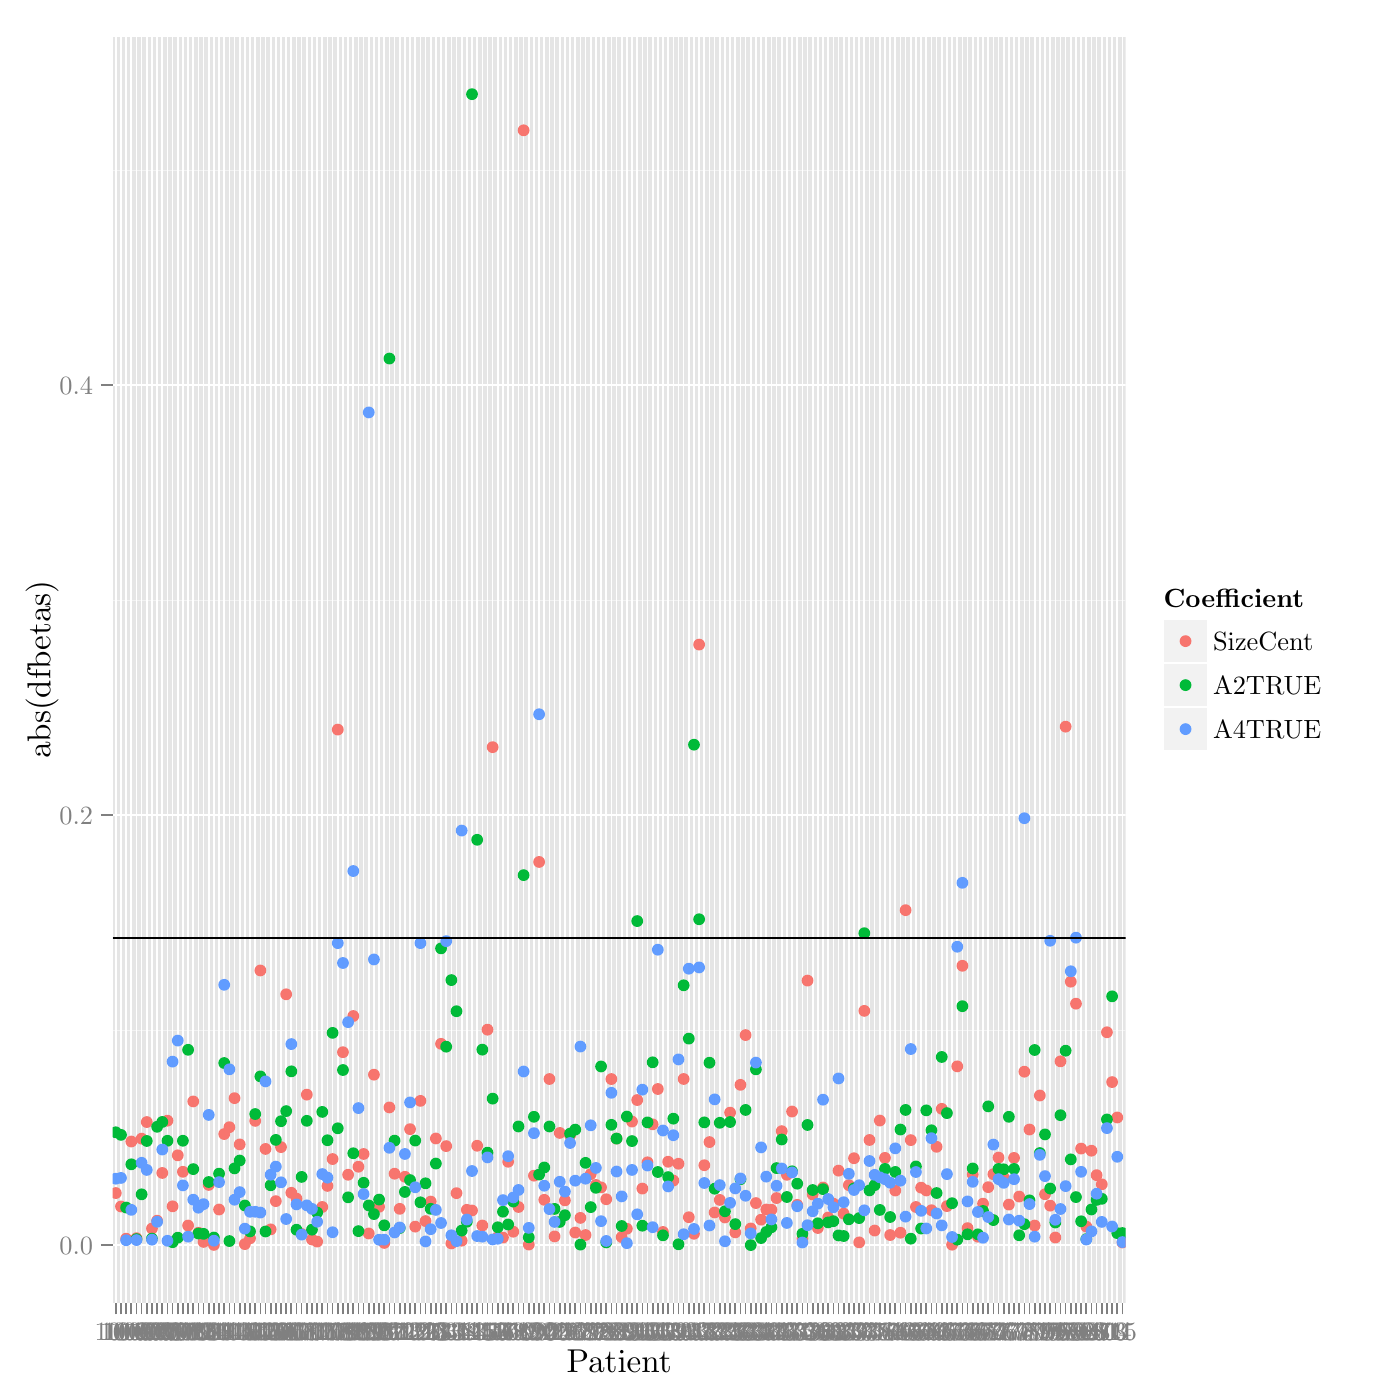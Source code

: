 % Created by tikzDevice version 0.7.0 on 2015-01-16 16:01:25
% !TEX encoding = UTF-8 Unicode
\documentclass[11pt]{memoir}
\nonstopmode

\usepackage{tikz}

\usepackage[active,tightpage,psfixbb]{preview}

\PreviewEnvironment{pgfpicture}

\setlength\PreviewBorder{0pt}

\usepackage{amsmath}
\newcommand{\SweaveOpts}[1]{}  % do not interfere with LaTeX
\newcommand{\SweaveInput}[1]{} % because they are not real TeX commands
\newcommand{\Sexpr}[1]{}       % will only be parsed by R


\usepackage{geometry}
\usepackage{amsmath}
\usepackage{lscape}
\geometry{verbose,tmargin=2.5cm,bmargin=2.5cm,lmargin=2.5cm,rmargin=2.5cm}


\begin{document}

\begin{tikzpicture}[x=1pt,y=1pt]
\definecolor[named]{fillColor}{rgb}{1.00,1.00,1.00}
\path[use as bounding box,fill=fillColor,fill opacity=0.00] (0,0) rectangle (505.89,505.89);
\begin{scope}
\path[clip] (  0.00,  0.00) rectangle (505.89,505.89);
\definecolor[named]{drawColor}{rgb}{1.00,1.00,1.00}
\definecolor[named]{fillColor}{rgb}{1.00,1.00,1.00}

\path[draw=drawColor,line width= 0.6pt,line join=round,line cap=round,fill=fillColor] (  0.00,  0.00) rectangle (505.89,505.89);
\end{scope}
\begin{scope}
\path[clip] ( 40.73, 35.17) rectangle (406.71,492.64);
\definecolor[named]{fillColor}{rgb}{0.90,0.90,0.90}

\path[fill=fillColor] ( 40.73, 35.17) rectangle (406.71,492.64);
\definecolor[named]{drawColor}{rgb}{0.95,0.95,0.95}

\path[draw=drawColor,line width= 0.3pt,line join=round] ( 40.73,133.65) --
	(406.71,133.65);

\path[draw=drawColor,line width= 0.3pt,line join=round] ( 40.73,289.03) --
	(406.71,289.03);

\path[draw=drawColor,line width= 0.3pt,line join=round] ( 40.73,444.41) --
	(406.71,444.41);
\definecolor[named]{drawColor}{rgb}{1.00,1.00,1.00}

\path[draw=drawColor,line width= 0.6pt,line join=round] ( 40.73, 55.96) --
	(406.71, 55.96);

\path[draw=drawColor,line width= 0.6pt,line join=round] ( 40.73,211.34) --
	(406.71,211.34);

\path[draw=drawColor,line width= 0.6pt,line join=round] ( 40.73,366.72) --
	(406.71,366.72);

\path[draw=drawColor,line width= 0.6pt,line join=round] ( 41.85, 35.17) --
	( 41.85,492.64);

\path[draw=drawColor,line width= 0.6pt,line join=round] ( 43.72, 35.17) --
	( 43.72,492.64);

\path[draw=drawColor,line width= 0.6pt,line join=round] ( 45.58, 35.17) --
	( 45.58,492.64);

\path[draw=drawColor,line width= 0.6pt,line join=round] ( 47.45, 35.17) --
	( 47.45,492.64);

\path[draw=drawColor,line width= 0.6pt,line join=round] ( 49.31, 35.17) --
	( 49.31,492.64);

\path[draw=drawColor,line width= 0.6pt,line join=round] ( 51.18, 35.17) --
	( 51.18,492.64);

\path[draw=drawColor,line width= 0.6pt,line join=round] ( 53.04, 35.17) --
	( 53.04,492.64);

\path[draw=drawColor,line width= 0.6pt,line join=round] ( 54.91, 35.17) --
	( 54.91,492.64);

\path[draw=drawColor,line width= 0.6pt,line join=round] ( 56.77, 35.17) --
	( 56.77,492.64);

\path[draw=drawColor,line width= 0.6pt,line join=round] ( 58.64, 35.17) --
	( 58.64,492.64);

\path[draw=drawColor,line width= 0.6pt,line join=round] ( 60.51, 35.17) --
	( 60.51,492.64);

\path[draw=drawColor,line width= 0.6pt,line join=round] ( 62.37, 35.17) --
	( 62.37,492.64);

\path[draw=drawColor,line width= 0.6pt,line join=round] ( 64.24, 35.17) --
	( 64.24,492.64);

\path[draw=drawColor,line width= 0.6pt,line join=round] ( 66.10, 35.17) --
	( 66.10,492.64);

\path[draw=drawColor,line width= 0.6pt,line join=round] ( 67.97, 35.17) --
	( 67.97,492.64);

\path[draw=drawColor,line width= 0.6pt,line join=round] ( 69.83, 35.17) --
	( 69.83,492.64);

\path[draw=drawColor,line width= 0.6pt,line join=round] ( 71.70, 35.17) --
	( 71.70,492.64);

\path[draw=drawColor,line width= 0.6pt,line join=round] ( 73.56, 35.17) --
	( 73.56,492.64);

\path[draw=drawColor,line width= 0.6pt,line join=round] ( 75.43, 35.17) --
	( 75.43,492.64);

\path[draw=drawColor,line width= 0.6pt,line join=round] ( 77.29, 35.17) --
	( 77.29,492.64);

\path[draw=drawColor,line width= 0.6pt,line join=round] ( 79.16, 35.17) --
	( 79.16,492.64);

\path[draw=drawColor,line width= 0.6pt,line join=round] ( 81.02, 35.17) --
	( 81.02,492.64);

\path[draw=drawColor,line width= 0.6pt,line join=round] ( 82.89, 35.17) --
	( 82.89,492.64);

\path[draw=drawColor,line width= 0.6pt,line join=round] ( 84.75, 35.17) --
	( 84.75,492.64);

\path[draw=drawColor,line width= 0.6pt,line join=round] ( 86.62, 35.17) --
	( 86.62,492.64);

\path[draw=drawColor,line width= 0.6pt,line join=round] ( 88.48, 35.17) --
	( 88.48,492.64);

\path[draw=drawColor,line width= 0.6pt,line join=round] ( 90.35, 35.17) --
	( 90.35,492.64);

\path[draw=drawColor,line width= 0.6pt,line join=round] ( 92.22, 35.17) --
	( 92.22,492.64);

\path[draw=drawColor,line width= 0.6pt,line join=round] ( 94.08, 35.17) --
	( 94.08,492.64);

\path[draw=drawColor,line width= 0.6pt,line join=round] ( 95.95, 35.17) --
	( 95.95,492.64);

\path[draw=drawColor,line width= 0.6pt,line join=round] ( 97.81, 35.17) --
	( 97.81,492.64);

\path[draw=drawColor,line width= 0.6pt,line join=round] ( 99.68, 35.17) --
	( 99.68,492.64);

\path[draw=drawColor,line width= 0.6pt,line join=round] (101.54, 35.17) --
	(101.54,492.64);

\path[draw=drawColor,line width= 0.6pt,line join=round] (103.41, 35.17) --
	(103.41,492.64);

\path[draw=drawColor,line width= 0.6pt,line join=round] (105.27, 35.17) --
	(105.27,492.64);

\path[draw=drawColor,line width= 0.6pt,line join=round] (107.14, 35.17) --
	(107.14,492.64);

\path[draw=drawColor,line width= 0.6pt,line join=round] (109.00, 35.17) --
	(109.00,492.64);

\path[draw=drawColor,line width= 0.6pt,line join=round] (110.87, 35.17) --
	(110.87,492.64);

\path[draw=drawColor,line width= 0.6pt,line join=round] (112.73, 35.17) --
	(112.73,492.64);

\path[draw=drawColor,line width= 0.6pt,line join=round] (114.60, 35.17) --
	(114.60,492.64);

\path[draw=drawColor,line width= 0.6pt,line join=round] (116.46, 35.17) --
	(116.46,492.64);

\path[draw=drawColor,line width= 0.6pt,line join=round] (118.33, 35.17) --
	(118.33,492.64);

\path[draw=drawColor,line width= 0.6pt,line join=round] (120.19, 35.17) --
	(120.19,492.64);

\path[draw=drawColor,line width= 0.6pt,line join=round] (122.06, 35.17) --
	(122.06,492.64);

\path[draw=drawColor,line width= 0.6pt,line join=round] (123.93, 35.17) --
	(123.93,492.64);

\path[draw=drawColor,line width= 0.6pt,line join=round] (125.79, 35.17) --
	(125.79,492.64);

\path[draw=drawColor,line width= 0.6pt,line join=round] (127.66, 35.17) --
	(127.66,492.64);

\path[draw=drawColor,line width= 0.6pt,line join=round] (129.52, 35.17) --
	(129.52,492.64);

\path[draw=drawColor,line width= 0.6pt,line join=round] (131.39, 35.17) --
	(131.39,492.64);

\path[draw=drawColor,line width= 0.6pt,line join=round] (133.25, 35.17) --
	(133.25,492.64);

\path[draw=drawColor,line width= 0.6pt,line join=round] (135.12, 35.17) --
	(135.12,492.64);

\path[draw=drawColor,line width= 0.6pt,line join=round] (136.98, 35.17) --
	(136.98,492.64);

\path[draw=drawColor,line width= 0.6pt,line join=round] (138.85, 35.17) --
	(138.85,492.64);

\path[draw=drawColor,line width= 0.6pt,line join=round] (140.71, 35.17) --
	(140.71,492.64);

\path[draw=drawColor,line width= 0.6pt,line join=round] (142.58, 35.17) --
	(142.58,492.64);

\path[draw=drawColor,line width= 0.6pt,line join=round] (144.44, 35.17) --
	(144.44,492.64);

\path[draw=drawColor,line width= 0.6pt,line join=round] (146.31, 35.17) --
	(146.31,492.64);

\path[draw=drawColor,line width= 0.6pt,line join=round] (148.17, 35.17) --
	(148.17,492.64);

\path[draw=drawColor,line width= 0.6pt,line join=round] (150.04, 35.17) --
	(150.04,492.64);

\path[draw=drawColor,line width= 0.6pt,line join=round] (151.91, 35.17) --
	(151.91,492.64);

\path[draw=drawColor,line width= 0.6pt,line join=round] (153.77, 35.17) --
	(153.77,492.64);

\path[draw=drawColor,line width= 0.6pt,line join=round] (155.64, 35.17) --
	(155.64,492.64);

\path[draw=drawColor,line width= 0.6pt,line join=round] (157.50, 35.17) --
	(157.50,492.64);

\path[draw=drawColor,line width= 0.6pt,line join=round] (159.37, 35.17) --
	(159.37,492.64);

\path[draw=drawColor,line width= 0.6pt,line join=round] (161.23, 35.17) --
	(161.23,492.64);

\path[draw=drawColor,line width= 0.6pt,line join=round] (163.10, 35.17) --
	(163.10,492.64);

\path[draw=drawColor,line width= 0.6pt,line join=round] (164.96, 35.17) --
	(164.96,492.64);

\path[draw=drawColor,line width= 0.6pt,line join=round] (166.83, 35.17) --
	(166.83,492.64);

\path[draw=drawColor,line width= 0.6pt,line join=round] (168.69, 35.17) --
	(168.69,492.64);

\path[draw=drawColor,line width= 0.6pt,line join=round] (170.56, 35.17) --
	(170.56,492.64);

\path[draw=drawColor,line width= 0.6pt,line join=round] (172.42, 35.17) --
	(172.42,492.64);

\path[draw=drawColor,line width= 0.6pt,line join=round] (174.29, 35.17) --
	(174.29,492.64);

\path[draw=drawColor,line width= 0.6pt,line join=round] (176.15, 35.17) --
	(176.15,492.64);

\path[draw=drawColor,line width= 0.6pt,line join=round] (178.02, 35.17) --
	(178.02,492.64);

\path[draw=drawColor,line width= 0.6pt,line join=round] (179.88, 35.17) --
	(179.88,492.64);

\path[draw=drawColor,line width= 0.6pt,line join=round] (181.75, 35.17) --
	(181.75,492.64);

\path[draw=drawColor,line width= 0.6pt,line join=round] (183.62, 35.17) --
	(183.62,492.64);

\path[draw=drawColor,line width= 0.6pt,line join=round] (185.48, 35.17) --
	(185.48,492.64);

\path[draw=drawColor,line width= 0.6pt,line join=round] (187.35, 35.17) --
	(187.35,492.64);

\path[draw=drawColor,line width= 0.6pt,line join=round] (189.21, 35.17) --
	(189.21,492.64);

\path[draw=drawColor,line width= 0.6pt,line join=round] (191.08, 35.17) --
	(191.08,492.64);

\path[draw=drawColor,line width= 0.6pt,line join=round] (192.94, 35.17) --
	(192.94,492.64);

\path[draw=drawColor,line width= 0.6pt,line join=round] (194.81, 35.17) --
	(194.81,492.64);

\path[draw=drawColor,line width= 0.6pt,line join=round] (196.67, 35.17) --
	(196.67,492.64);

\path[draw=drawColor,line width= 0.6pt,line join=round] (198.54, 35.17) --
	(198.54,492.64);

\path[draw=drawColor,line width= 0.6pt,line join=round] (200.40, 35.17) --
	(200.40,492.64);

\path[draw=drawColor,line width= 0.6pt,line join=round] (202.27, 35.17) --
	(202.27,492.64);

\path[draw=drawColor,line width= 0.6pt,line join=round] (204.13, 35.17) --
	(204.13,492.64);

\path[draw=drawColor,line width= 0.6pt,line join=round] (206.00, 35.17) --
	(206.00,492.64);

\path[draw=drawColor,line width= 0.6pt,line join=round] (207.86, 35.17) --
	(207.86,492.64);

\path[draw=drawColor,line width= 0.6pt,line join=round] (209.73, 35.17) --
	(209.73,492.64);

\path[draw=drawColor,line width= 0.6pt,line join=round] (211.60, 35.17) --
	(211.60,492.64);

\path[draw=drawColor,line width= 0.6pt,line join=round] (213.46, 35.17) --
	(213.46,492.64);

\path[draw=drawColor,line width= 0.6pt,line join=round] (215.33, 35.17) --
	(215.33,492.64);

\path[draw=drawColor,line width= 0.6pt,line join=round] (217.19, 35.17) --
	(217.19,492.64);

\path[draw=drawColor,line width= 0.6pt,line join=round] (219.06, 35.17) --
	(219.06,492.64);

\path[draw=drawColor,line width= 0.6pt,line join=round] (220.92, 35.17) --
	(220.92,492.64);

\path[draw=drawColor,line width= 0.6pt,line join=round] (222.79, 35.17) --
	(222.79,492.64);

\path[draw=drawColor,line width= 0.6pt,line join=round] (224.65, 35.17) --
	(224.65,492.64);

\path[draw=drawColor,line width= 0.6pt,line join=round] (226.52, 35.17) --
	(226.52,492.64);

\path[draw=drawColor,line width= 0.6pt,line join=round] (228.38, 35.17) --
	(228.38,492.64);

\path[draw=drawColor,line width= 0.6pt,line join=round] (230.25, 35.17) --
	(230.25,492.64);

\path[draw=drawColor,line width= 0.6pt,line join=round] (232.11, 35.17) --
	(232.11,492.64);

\path[draw=drawColor,line width= 0.6pt,line join=round] (233.98, 35.17) --
	(233.98,492.64);

\path[draw=drawColor,line width= 0.6pt,line join=round] (235.84, 35.17) --
	(235.84,492.64);

\path[draw=drawColor,line width= 0.6pt,line join=round] (237.71, 35.17) --
	(237.71,492.64);

\path[draw=drawColor,line width= 0.6pt,line join=round] (239.57, 35.17) --
	(239.57,492.64);

\path[draw=drawColor,line width= 0.6pt,line join=round] (241.44, 35.17) --
	(241.44,492.64);

\path[draw=drawColor,line width= 0.6pt,line join=round] (243.31, 35.17) --
	(243.31,492.64);

\path[draw=drawColor,line width= 0.6pt,line join=round] (245.17, 35.17) --
	(245.17,492.64);

\path[draw=drawColor,line width= 0.6pt,line join=round] (247.04, 35.17) --
	(247.04,492.64);

\path[draw=drawColor,line width= 0.6pt,line join=round] (248.90, 35.17) --
	(248.90,492.64);

\path[draw=drawColor,line width= 0.6pt,line join=round] (250.77, 35.17) --
	(250.77,492.64);

\path[draw=drawColor,line width= 0.6pt,line join=round] (252.63, 35.17) --
	(252.63,492.64);

\path[draw=drawColor,line width= 0.6pt,line join=round] (254.50, 35.17) --
	(254.50,492.64);

\path[draw=drawColor,line width= 0.6pt,line join=round] (256.36, 35.17) --
	(256.36,492.64);

\path[draw=drawColor,line width= 0.6pt,line join=round] (258.23, 35.17) --
	(258.23,492.64);

\path[draw=drawColor,line width= 0.6pt,line join=round] (260.09, 35.17) --
	(260.09,492.64);

\path[draw=drawColor,line width= 0.6pt,line join=round] (261.96, 35.17) --
	(261.96,492.64);

\path[draw=drawColor,line width= 0.6pt,line join=round] (263.82, 35.17) --
	(263.82,492.64);

\path[draw=drawColor,line width= 0.6pt,line join=round] (265.69, 35.17) --
	(265.69,492.64);

\path[draw=drawColor,line width= 0.6pt,line join=round] (267.55, 35.17) --
	(267.55,492.64);

\path[draw=drawColor,line width= 0.6pt,line join=round] (269.42, 35.17) --
	(269.42,492.64);

\path[draw=drawColor,line width= 0.6pt,line join=round] (271.28, 35.17) --
	(271.28,492.64);

\path[draw=drawColor,line width= 0.6pt,line join=round] (273.15, 35.17) --
	(273.15,492.64);

\path[draw=drawColor,line width= 0.6pt,line join=round] (275.02, 35.17) --
	(275.02,492.64);

\path[draw=drawColor,line width= 0.6pt,line join=round] (276.88, 35.17) --
	(276.88,492.64);

\path[draw=drawColor,line width= 0.6pt,line join=round] (278.75, 35.17) --
	(278.75,492.64);

\path[draw=drawColor,line width= 0.6pt,line join=round] (280.61, 35.17) --
	(280.61,492.64);

\path[draw=drawColor,line width= 0.6pt,line join=round] (282.48, 35.17) --
	(282.48,492.64);

\path[draw=drawColor,line width= 0.6pt,line join=round] (284.34, 35.17) --
	(284.34,492.64);

\path[draw=drawColor,line width= 0.6pt,line join=round] (286.21, 35.17) --
	(286.21,492.64);

\path[draw=drawColor,line width= 0.6pt,line join=round] (288.07, 35.17) --
	(288.07,492.64);

\path[draw=drawColor,line width= 0.6pt,line join=round] (289.94, 35.17) --
	(289.94,492.64);

\path[draw=drawColor,line width= 0.6pt,line join=round] (291.80, 35.17) --
	(291.80,492.64);

\path[draw=drawColor,line width= 0.6pt,line join=round] (293.67, 35.17) --
	(293.67,492.64);

\path[draw=drawColor,line width= 0.6pt,line join=round] (295.53, 35.17) --
	(295.53,492.64);

\path[draw=drawColor,line width= 0.6pt,line join=round] (297.40, 35.17) --
	(297.40,492.64);

\path[draw=drawColor,line width= 0.6pt,line join=round] (299.26, 35.17) --
	(299.26,492.64);

\path[draw=drawColor,line width= 0.6pt,line join=round] (301.13, 35.17) --
	(301.13,492.64);

\path[draw=drawColor,line width= 0.6pt,line join=round] (303.00, 35.17) --
	(303.00,492.64);

\path[draw=drawColor,line width= 0.6pt,line join=round] (304.86, 35.17) --
	(304.86,492.64);

\path[draw=drawColor,line width= 0.6pt,line join=round] (306.73, 35.17) --
	(306.73,492.64);

\path[draw=drawColor,line width= 0.6pt,line join=round] (308.59, 35.17) --
	(308.59,492.64);

\path[draw=drawColor,line width= 0.6pt,line join=round] (310.46, 35.17) --
	(310.46,492.64);

\path[draw=drawColor,line width= 0.6pt,line join=round] (312.32, 35.17) --
	(312.32,492.64);

\path[draw=drawColor,line width= 0.6pt,line join=round] (314.19, 35.17) --
	(314.19,492.64);

\path[draw=drawColor,line width= 0.6pt,line join=round] (316.05, 35.17) --
	(316.05,492.64);

\path[draw=drawColor,line width= 0.6pt,line join=round] (317.92, 35.17) --
	(317.92,492.64);

\path[draw=drawColor,line width= 0.6pt,line join=round] (319.78, 35.17) --
	(319.78,492.64);

\path[draw=drawColor,line width= 0.6pt,line join=round] (321.65, 35.17) --
	(321.65,492.64);

\path[draw=drawColor,line width= 0.6pt,line join=round] (323.51, 35.17) --
	(323.51,492.64);

\path[draw=drawColor,line width= 0.6pt,line join=round] (325.38, 35.17) --
	(325.38,492.64);

\path[draw=drawColor,line width= 0.6pt,line join=round] (327.24, 35.17) --
	(327.24,492.64);

\path[draw=drawColor,line width= 0.6pt,line join=round] (329.11, 35.17) --
	(329.11,492.64);

\path[draw=drawColor,line width= 0.6pt,line join=round] (330.97, 35.17) --
	(330.97,492.64);

\path[draw=drawColor,line width= 0.6pt,line join=round] (332.84, 35.17) --
	(332.84,492.64);

\path[draw=drawColor,line width= 0.6pt,line join=round] (334.71, 35.17) --
	(334.71,492.64);

\path[draw=drawColor,line width= 0.6pt,line join=round] (336.57, 35.17) --
	(336.57,492.64);

\path[draw=drawColor,line width= 0.6pt,line join=round] (338.44, 35.17) --
	(338.44,492.64);

\path[draw=drawColor,line width= 0.6pt,line join=round] (340.30, 35.17) --
	(340.30,492.64);

\path[draw=drawColor,line width= 0.6pt,line join=round] (342.17, 35.17) --
	(342.17,492.64);

\path[draw=drawColor,line width= 0.6pt,line join=round] (344.03, 35.17) --
	(344.03,492.64);

\path[draw=drawColor,line width= 0.6pt,line join=round] (345.90, 35.17) --
	(345.90,492.64);

\path[draw=drawColor,line width= 0.6pt,line join=round] (347.76, 35.17) --
	(347.76,492.64);

\path[draw=drawColor,line width= 0.6pt,line join=round] (349.63, 35.17) --
	(349.63,492.64);

\path[draw=drawColor,line width= 0.6pt,line join=round] (351.49, 35.17) --
	(351.49,492.64);

\path[draw=drawColor,line width= 0.6pt,line join=round] (353.36, 35.17) --
	(353.36,492.64);

\path[draw=drawColor,line width= 0.6pt,line join=round] (355.22, 35.17) --
	(355.22,492.64);

\path[draw=drawColor,line width= 0.6pt,line join=round] (357.09, 35.17) --
	(357.09,492.64);

\path[draw=drawColor,line width= 0.6pt,line join=round] (358.95, 35.17) --
	(358.95,492.64);

\path[draw=drawColor,line width= 0.6pt,line join=round] (360.82, 35.17) --
	(360.82,492.64);

\path[draw=drawColor,line width= 0.6pt,line join=round] (362.68, 35.17) --
	(362.68,492.64);

\path[draw=drawColor,line width= 0.6pt,line join=round] (364.55, 35.17) --
	(364.55,492.64);

\path[draw=drawColor,line width= 0.6pt,line join=round] (366.42, 35.17) --
	(366.42,492.64);

\path[draw=drawColor,line width= 0.6pt,line join=round] (368.28, 35.17) --
	(368.28,492.64);

\path[draw=drawColor,line width= 0.6pt,line join=round] (370.15, 35.17) --
	(370.15,492.64);

\path[draw=drawColor,line width= 0.6pt,line join=round] (372.01, 35.17) --
	(372.01,492.64);

\path[draw=drawColor,line width= 0.6pt,line join=round] (373.88, 35.17) --
	(373.88,492.64);

\path[draw=drawColor,line width= 0.6pt,line join=round] (375.74, 35.17) --
	(375.74,492.64);

\path[draw=drawColor,line width= 0.6pt,line join=round] (377.61, 35.17) --
	(377.61,492.64);

\path[draw=drawColor,line width= 0.6pt,line join=round] (379.47, 35.17) --
	(379.47,492.64);

\path[draw=drawColor,line width= 0.6pt,line join=round] (381.34, 35.17) --
	(381.34,492.64);

\path[draw=drawColor,line width= 0.6pt,line join=round] (383.20, 35.17) --
	(383.20,492.64);

\path[draw=drawColor,line width= 0.6pt,line join=round] (385.07, 35.17) --
	(385.07,492.64);

\path[draw=drawColor,line width= 0.6pt,line join=round] (386.93, 35.17) --
	(386.93,492.64);

\path[draw=drawColor,line width= 0.6pt,line join=round] (388.80, 35.17) --
	(388.80,492.64);

\path[draw=drawColor,line width= 0.6pt,line join=round] (390.66, 35.17) --
	(390.66,492.64);

\path[draw=drawColor,line width= 0.6pt,line join=round] (392.53, 35.17) --
	(392.53,492.64);

\path[draw=drawColor,line width= 0.6pt,line join=round] (394.40, 35.17) --
	(394.40,492.64);

\path[draw=drawColor,line width= 0.6pt,line join=round] (396.26, 35.17) --
	(396.26,492.64);

\path[draw=drawColor,line width= 0.6pt,line join=round] (398.13, 35.17) --
	(398.13,492.64);

\path[draw=drawColor,line width= 0.6pt,line join=round] (399.99, 35.17) --
	(399.99,492.64);

\path[draw=drawColor,line width= 0.6pt,line join=round] (401.86, 35.17) --
	(401.86,492.64);

\path[draw=drawColor,line width= 0.6pt,line join=round] (403.72, 35.17) --
	(403.72,492.64);

\path[draw=drawColor,line width= 0.6pt,line join=round] (405.59, 35.17) --
	(405.59,492.64);
\definecolor[named]{fillColor}{rgb}{0.97,0.46,0.43}

\path[fill=fillColor] (323.51, 75.69) circle (  2.13);

\path[fill=fillColor] (362.68, 80.45) circle (  2.13);

\path[fill=fillColor] (405.59, 56.91) circle (  2.13);

\path[fill=fillColor] ( 41.85, 74.78) circle (  2.13);

\path[fill=fillColor] (157.50, 94.50) circle (  2.13);

\path[fill=fillColor] (196.67, 72.33) circle (  2.13);

\path[fill=fillColor] (200.40, 59.11) circle (  2.13);

\path[fill=fillColor] (202.27, 96.50) circle (  2.13);

\path[fill=fillColor] (295.53, 62.15) circle (  2.13);

\path[fill=fillColor] (151.91,108.09) circle (  2.13);

\path[fill=fillColor] (153.77, 64.65) circle (  2.13);

\path[fill=fillColor] (155.64, 71.70) circle (  2.13);

\path[fill=fillColor] (159.37,128.70) circle (  2.13);

\path[fill=fillColor] (161.23, 91.74) circle (  2.13);

\path[fill=fillColor] (163.10, 56.58) circle (  2.13);

\path[fill=fillColor] (164.96, 74.74) circle (  2.13);

\path[fill=fillColor] (166.83, 57.56) circle (  2.13);

\path[fill=fillColor] (168.69, 68.72) circle (  2.13);

\path[fill=fillColor] (170.56, 68.47) circle (  2.13);

\path[fill=fillColor] (172.42, 91.87) circle (  2.13);

\path[fill=fillColor] (176.15,133.82) circle (  2.13);

\path[fill=fillColor] (178.02,235.90) circle (  2.13);

\path[fill=fillColor] (179.88, 58.83) circle (  2.13);

\path[fill=fillColor] (181.75, 58.69) circle (  2.13);

\path[fill=fillColor] (183.62, 86.09) circle (  2.13);

\path[fill=fillColor] (185.48, 60.80) circle (  2.13);

\path[fill=fillColor] (187.35, 69.74) circle (  2.13);

\path[fill=fillColor] (189.21,458.80) circle (  2.13);

\path[fill=fillColor] (191.08, 56.17) circle (  2.13);

\path[fill=fillColor] (192.94, 81.06) circle (  2.13);

\path[fill=fillColor] (194.81,194.42) circle (  2.13);

\path[fill=fillColor] (198.54,115.99) circle (  2.13);

\path[fill=fillColor] (204.13, 72.14) circle (  2.13);

\path[fill=fillColor] (206.00, 95.62) circle (  2.13);

\path[fill=fillColor] (207.86, 60.52) circle (  2.13);

\path[fill=fillColor] (209.73, 65.80) circle (  2.13);

\path[fill=fillColor] (211.60, 59.61) circle (  2.13);

\path[fill=fillColor] (213.46, 81.60) circle (  2.13);

\path[fill=fillColor] (215.33, 77.70) circle (  2.13);

\path[fill=fillColor] (217.19, 76.83) circle (  2.13);

\path[fill=fillColor] (219.06, 72.54) circle (  2.13);

\path[fill=fillColor] (220.92,115.97) circle (  2.13);

\path[fill=fillColor] (222.79, 94.45) circle (  2.13);

\path[fill=fillColor] (224.65, 58.87) circle (  2.13);

\path[fill=fillColor] (226.52, 61.87) circle (  2.13);

\path[fill=fillColor] (228.38,100.60) circle (  2.13);

\path[fill=fillColor] (230.25,108.39) circle (  2.13);

\path[fill=fillColor] (232.11, 76.40) circle (  2.13);

\path[fill=fillColor] (233.98, 85.89) circle (  2.13);

\path[fill=fillColor] (235.84, 99.61) circle (  2.13);

\path[fill=fillColor] (237.71,112.38) circle (  2.13);

\path[fill=fillColor] (239.57, 60.72) circle (  2.13);

\path[fill=fillColor] (241.44, 86.09) circle (  2.13);

\path[fill=fillColor] (243.31, 79.29) circle (  2.13);

\path[fill=fillColor] (245.17, 85.37) circle (  2.13);

\path[fill=fillColor] (247.04,116.00) circle (  2.13);

\path[fill=fillColor] (248.90, 66.04) circle (  2.13);

\path[fill=fillColor] (250.77, 60.06) circle (  2.13);

\path[fill=fillColor] (252.63,272.97) circle (  2.13);

\path[fill=fillColor] (254.50, 84.83) circle (  2.13);

\path[fill=fillColor] (256.36, 93.20) circle (  2.13);

\path[fill=fillColor] (258.23, 67.76) circle (  2.13);

\path[fill=fillColor] (260.09, 72.30) circle (  2.13);

\path[fill=fillColor] (261.96, 65.96) circle (  2.13);

\path[fill=fillColor] (263.82,103.84) circle (  2.13);

\path[fill=fillColor] (265.69, 60.57) circle (  2.13);

\path[fill=fillColor] (267.55,113.88) circle (  2.13);

\path[fill=fillColor] (269.42,131.86) circle (  2.13);

\path[fill=fillColor] (271.28, 61.99) circle (  2.13);

\path[fill=fillColor] (273.15, 71.16) circle (  2.13);

\path[fill=fillColor] (275.02, 65.17) circle (  2.13);

\path[fill=fillColor] (276.88, 68.83) circle (  2.13);

\path[fill=fillColor] (278.75, 68.74) circle (  2.13);

\path[fill=fillColor] (280.61, 72.97) circle (  2.13);

\path[fill=fillColor] (282.48, 97.15) circle (  2.13);

\path[fill=fillColor] (284.34, 81.37) circle (  2.13);

\path[fill=fillColor] (286.21,104.24) circle (  2.13);

\path[fill=fillColor] (288.07, 70.52) circle (  2.13);

\path[fill=fillColor] (289.94, 58.31) circle (  2.13);

\path[fill=fillColor] (291.80,151.55) circle (  2.13);

\path[fill=fillColor] (293.67, 74.25) circle (  2.13);

\path[fill=fillColor] (297.40, 76.78) circle (  2.13);

\path[fill=fillColor] (299.26, 65.96) circle (  2.13);

\path[fill=fillColor] (301.13, 70.96) circle (  2.13);

\path[fill=fillColor] (303.00, 82.88) circle (  2.13);

\path[fill=fillColor] (304.86, 67.35) circle (  2.13);

\path[fill=fillColor] (306.73, 77.64) circle (  2.13);

\path[fill=fillColor] (308.59, 87.36) circle (  2.13);

\path[fill=fillColor] (310.46, 56.96) circle (  2.13);

\path[fill=fillColor] (312.32,140.61) circle (  2.13);

\path[fill=fillColor] (314.19, 93.96) circle (  2.13);

\path[fill=fillColor] (316.05, 61.23) circle (  2.13);

\path[fill=fillColor] (317.92,100.98) circle (  2.13);

\path[fill=fillColor] (319.78, 87.49) circle (  2.13);

\path[fill=fillColor] (321.65, 59.61) circle (  2.13);

\path[fill=fillColor] (325.38, 60.44) circle (  2.13);

\path[fill=fillColor] (327.24,177.00) circle (  2.13);

\path[fill=fillColor] (329.11, 93.91) circle (  2.13);

\path[fill=fillColor] (330.97, 69.74) circle (  2.13);

\path[fill=fillColor] (332.84, 76.73) circle (  2.13);

\path[fill=fillColor] (334.71, 75.71) circle (  2.13);

\path[fill=fillColor] (336.57, 68.58) circle (  2.13);

\path[fill=fillColor] (338.44, 91.49) circle (  2.13);

\path[fill=fillColor] (340.30,105.22) circle (  2.13);

\path[fill=fillColor] (342.17, 70.06) circle (  2.13);

\path[fill=fillColor] (344.03, 56.11) circle (  2.13);

\path[fill=fillColor] (345.90,120.56) circle (  2.13);

\path[fill=fillColor] (347.76,156.90) circle (  2.13);

\path[fill=fillColor] (349.63, 62.10) circle (  2.13);

\path[fill=fillColor] (351.49, 81.49) circle (  2.13);

\path[fill=fillColor] (353.36, 59.00) circle (  2.13);

\path[fill=fillColor] (355.22, 70.95) circle (  2.13);

\path[fill=fillColor] (357.09, 76.90) circle (  2.13);

\path[fill=fillColor] (358.95, 81.59) circle (  2.13);

\path[fill=fillColor] (360.82, 87.60) circle (  2.13);

\path[fill=fillColor] (364.55, 70.61) circle (  2.13);

\path[fill=fillColor] (366.42, 87.48) circle (  2.13);

\path[fill=fillColor] (368.28, 73.52) circle (  2.13);

\path[fill=fillColor] (370.15,118.63) circle (  2.13);

\path[fill=fillColor] (372.01, 97.74) circle (  2.13);

\path[fill=fillColor] (373.88, 63.04) circle (  2.13);

\path[fill=fillColor] (375.74,110.03) circle (  2.13);

\path[fill=fillColor] (377.61, 74.35) circle (  2.13);

\path[fill=fillColor] (379.47, 70.23) circle (  2.13);

\path[fill=fillColor] (381.34, 58.72) circle (  2.13);

\path[fill=fillColor] (383.20,122.38) circle (  2.13);

\path[fill=fillColor] (385.07,243.31) circle (  2.13);

\path[fill=fillColor] (386.93,151.16) circle (  2.13);

\path[fill=fillColor] (388.80,143.21) circle (  2.13);

\path[fill=fillColor] (390.66, 90.85) circle (  2.13);

\path[fill=fillColor] (392.53, 62.66) circle (  2.13);

\path[fill=fillColor] (394.40, 90.08) circle (  2.13);

\path[fill=fillColor] (396.26, 81.25) circle (  2.13);

\path[fill=fillColor] (398.13, 77.94) circle (  2.13);

\path[fill=fillColor] (399.99,132.88) circle (  2.13);

\path[fill=fillColor] (401.86,114.88) circle (  2.13);

\path[fill=fillColor] (403.72,102.09) circle (  2.13);

\path[fill=fillColor] ( 43.72, 69.93) circle (  2.13);

\path[fill=fillColor] ( 45.58, 58.29) circle (  2.13);

\path[fill=fillColor] ( 47.45, 93.40) circle (  2.13);

\path[fill=fillColor] ( 49.31, 58.48) circle (  2.13);

\path[fill=fillColor] ( 51.18, 94.44) circle (  2.13);

\path[fill=fillColor] ( 53.04,100.44) circle (  2.13);

\path[fill=fillColor] ( 54.91, 61.96) circle (  2.13);

\path[fill=fillColor] ( 56.77, 64.80) circle (  2.13);

\path[fill=fillColor] ( 58.64, 82.04) circle (  2.13);

\path[fill=fillColor] ( 60.51,100.93) circle (  2.13);

\path[fill=fillColor] ( 62.37, 69.98) circle (  2.13);

\path[fill=fillColor] ( 64.24, 88.41) circle (  2.13);

\path[fill=fillColor] ( 66.10, 82.46) circle (  2.13);

\path[fill=fillColor] ( 67.97, 63.04) circle (  2.13);

\path[fill=fillColor] ( 69.83,107.88) circle (  2.13);

\path[fill=fillColor] ( 71.70, 60.44) circle (  2.13);

\path[fill=fillColor] ( 73.56, 57.13) circle (  2.13);

\path[fill=fillColor] ( 75.43, 77.71) circle (  2.13);

\path[fill=fillColor] ( 77.29, 56.04) circle (  2.13);

\path[fill=fillColor] ( 79.16, 68.83) circle (  2.13);

\path[fill=fillColor] ( 81.02, 96.10) circle (  2.13);

\path[fill=fillColor] ( 82.89, 98.58) circle (  2.13);

\path[fill=fillColor] ( 84.75,109.07) circle (  2.13);

\path[fill=fillColor] ( 86.62, 92.36) circle (  2.13);

\path[fill=fillColor] ( 88.48, 56.33) circle (  2.13);

\path[fill=fillColor] ( 90.35, 58.44) circle (  2.13);

\path[fill=fillColor] ( 92.22,100.86) circle (  2.13);

\path[fill=fillColor] ( 94.08,155.21) circle (  2.13);

\path[fill=fillColor] ( 95.95, 90.72) circle (  2.13);

\path[fill=fillColor] ( 97.81, 61.66) circle (  2.13);

\path[fill=fillColor] ( 99.68, 71.86) circle (  2.13);

\path[fill=fillColor] (101.54, 91.38) circle (  2.13);

\path[fill=fillColor] (103.41,146.60) circle (  2.13);

\path[fill=fillColor] (105.27, 74.87) circle (  2.13);

\path[fill=fillColor] (107.14, 72.78) circle (  2.13);

\path[fill=fillColor] (109.00, 59.99) circle (  2.13);

\path[fill=fillColor] (110.87,110.34) circle (  2.13);

\path[fill=fillColor] (112.73, 58.00) circle (  2.13);

\path[fill=fillColor] (114.60, 57.24) circle (  2.13);

\path[fill=fillColor] (116.46, 69.75) circle (  2.13);

\path[fill=fillColor] (118.33, 77.36) circle (  2.13);

\path[fill=fillColor] (120.19, 87.07) circle (  2.13);

\path[fill=fillColor] (122.06,242.25) circle (  2.13);

\path[fill=fillColor] (123.93,125.68) circle (  2.13);

\path[fill=fillColor] (125.79, 81.39) circle (  2.13);

\path[fill=fillColor] (127.66,138.75) circle (  2.13);

\path[fill=fillColor] (129.52, 84.29) circle (  2.13);

\path[fill=fillColor] (131.39, 88.90) circle (  2.13);

\path[fill=fillColor] (133.25, 60.17) circle (  2.13);

\path[fill=fillColor] (135.12,117.55) circle (  2.13);

\path[fill=fillColor] (136.98, 69.80) circle (  2.13);

\path[fill=fillColor] (138.85, 56.75) circle (  2.13);

\path[fill=fillColor] (140.71,105.72) circle (  2.13);

\path[fill=fillColor] (142.58, 81.77) circle (  2.13);

\path[fill=fillColor] (144.44, 69.08) circle (  2.13);

\path[fill=fillColor] (146.31, 80.66) circle (  2.13);

\path[fill=fillColor] (148.17, 97.87) circle (  2.13);

\path[fill=fillColor] (150.04, 62.65) circle (  2.13);

\path[fill=fillColor] (174.29, 63.05) circle (  2.13);
\definecolor[named]{fillColor}{rgb}{0.00,0.73,0.22}

\path[fill=fillColor] (323.51, 82.41) circle (  2.13);

\path[fill=fillColor] (362.68, 83.36) circle (  2.13);

\path[fill=fillColor] (405.59, 60.33) circle (  2.13);

\path[fill=fillColor] ( 41.85, 96.74) circle (  2.13);

\path[fill=fillColor] (157.50, 85.44) circle (  2.13);

\path[fill=fillColor] (196.67, 84.02) circle (  2.13);

\path[fill=fillColor] (200.40, 69.05) circle (  2.13);

\path[fill=fillColor] (202.27, 64.35) circle (  2.13);

\path[fill=fillColor] (295.53, 63.85) circle (  2.13);

\path[fill=fillColor] (151.91, 71.43) circle (  2.13);

\path[fill=fillColor] (153.77, 78.30) circle (  2.13);

\path[fill=fillColor] (155.64, 69.09) circle (  2.13);

\path[fill=fillColor] (159.37,163.20) circle (  2.13);

\path[fill=fillColor] (161.23,127.67) circle (  2.13);

\path[fill=fillColor] (163.10,151.73) circle (  2.13);

\path[fill=fillColor] (164.96,140.48) circle (  2.13);

\path[fill=fillColor] (166.83, 61.20) circle (  2.13);

\path[fill=fillColor] (168.69, 64.41) circle (  2.13);

\path[fill=fillColor] (170.56,471.85) circle (  2.13);

\path[fill=fillColor] (172.42,202.43) circle (  2.13);

\path[fill=fillColor] (176.15, 89.37) circle (  2.13);

\path[fill=fillColor] (178.02,108.90) circle (  2.13);

\path[fill=fillColor] (179.88, 62.42) circle (  2.13);

\path[fill=fillColor] (181.75, 68.04) circle (  2.13);

\path[fill=fillColor] (183.62, 63.42) circle (  2.13);

\path[fill=fillColor] (185.48, 71.70) circle (  2.13);

\path[fill=fillColor] (187.35, 98.84) circle (  2.13);

\path[fill=fillColor] (189.21,189.66) circle (  2.13);

\path[fill=fillColor] (191.08, 58.79) circle (  2.13);

\path[fill=fillColor] (192.94,102.33) circle (  2.13);

\path[fill=fillColor] (194.81, 81.45) circle (  2.13);

\path[fill=fillColor] (198.54, 98.83) circle (  2.13);

\path[fill=fillColor] (204.13, 66.78) circle (  2.13);

\path[fill=fillColor] (206.00, 96.26) circle (  2.13);

\path[fill=fillColor] (207.86, 97.70) circle (  2.13);

\path[fill=fillColor] (209.73, 56.15) circle (  2.13);

\path[fill=fillColor] (211.60, 85.69) circle (  2.13);

\path[fill=fillColor] (213.46, 69.69) circle (  2.13);

\path[fill=fillColor] (215.33, 76.67) circle (  2.13);

\path[fill=fillColor] (217.19,120.52) circle (  2.13);

\path[fill=fillColor] (219.06, 56.94) circle (  2.13);

\path[fill=fillColor] (220.92, 99.43) circle (  2.13);

\path[fill=fillColor] (222.79, 94.47) circle (  2.13);

\path[fill=fillColor] (224.65, 62.87) circle (  2.13);

\path[fill=fillColor] (226.52,102.42) circle (  2.13);

\path[fill=fillColor] (228.38, 93.56) circle (  2.13);

\path[fill=fillColor] (230.25,173.06) circle (  2.13);

\path[fill=fillColor] (232.11, 62.98) circle (  2.13);

\path[fill=fillColor] (233.98,100.31) circle (  2.13);

\path[fill=fillColor] (235.84,122.02) circle (  2.13);

\path[fill=fillColor] (237.71, 82.39) circle (  2.13);

\path[fill=fillColor] (239.57, 59.50) circle (  2.13);

\path[fill=fillColor] (241.44, 80.55) circle (  2.13);

\path[fill=fillColor] (243.31,101.66) circle (  2.13);

\path[fill=fillColor] (245.17, 56.27) circle (  2.13);

\path[fill=fillColor] (247.04,149.85) circle (  2.13);

\path[fill=fillColor] (248.90,130.59) circle (  2.13);

\path[fill=fillColor] (250.77,236.79) circle (  2.13);

\path[fill=fillColor] (252.63,173.72) circle (  2.13);

\path[fill=fillColor] (254.50,100.32) circle (  2.13);

\path[fill=fillColor] (256.36,121.87) circle (  2.13);

\path[fill=fillColor] (258.23, 76.35) circle (  2.13);

\path[fill=fillColor] (260.09,100.17) circle (  2.13);

\path[fill=fillColor] (261.96, 68.20) circle (  2.13);

\path[fill=fillColor] (263.82,100.45) circle (  2.13);

\path[fill=fillColor] (265.69, 63.56) circle (  2.13);

\path[fill=fillColor] (267.55, 79.76) circle (  2.13);

\path[fill=fillColor] (269.42,104.81) circle (  2.13);

\path[fill=fillColor] (271.28, 55.97) circle (  2.13);

\path[fill=fillColor] (273.15,119.48) circle (  2.13);

\path[fill=fillColor] (275.02, 58.52) circle (  2.13);

\path[fill=fillColor] (276.88, 60.70) circle (  2.13);

\path[fill=fillColor] (278.75, 62.42) circle (  2.13);

\path[fill=fillColor] (280.61, 83.80) circle (  2.13);

\path[fill=fillColor] (282.48, 94.13) circle (  2.13);

\path[fill=fillColor] (284.34, 73.35) circle (  2.13);

\path[fill=fillColor] (286.21, 82.64) circle (  2.13);

\path[fill=fillColor] (288.07, 78.16) circle (  2.13);

\path[fill=fillColor] (289.94, 60.05) circle (  2.13);

\path[fill=fillColor] (291.80, 99.38) circle (  2.13);

\path[fill=fillColor] (293.67, 75.87) circle (  2.13);

\path[fill=fillColor] (297.40, 76.19) circle (  2.13);

\path[fill=fillColor] (299.26, 64.17) circle (  2.13);

\path[fill=fillColor] (301.13, 64.61) circle (  2.13);

\path[fill=fillColor] (303.00, 59.47) circle (  2.13);

\path[fill=fillColor] (304.86, 59.25) circle (  2.13);

\path[fill=fillColor] (306.73, 65.30) circle (  2.13);

\path[fill=fillColor] (308.59, 76.47) circle (  2.13);

\path[fill=fillColor] (310.46, 65.73) circle (  2.13);

\path[fill=fillColor] (312.32,168.68) circle (  2.13);

\path[fill=fillColor] (314.19, 75.74) circle (  2.13);

\path[fill=fillColor] (316.05, 77.64) circle (  2.13);

\path[fill=fillColor] (317.92, 68.68) circle (  2.13);

\path[fill=fillColor] (319.78, 83.50) circle (  2.13);

\path[fill=fillColor] (321.65, 66.12) circle (  2.13);

\path[fill=fillColor] (325.38, 97.73) circle (  2.13);

\path[fill=fillColor] (327.24,104.81) circle (  2.13);

\path[fill=fillColor] (329.11, 58.29) circle (  2.13);

\path[fill=fillColor] (330.97, 84.40) circle (  2.13);

\path[fill=fillColor] (332.84, 61.96) circle (  2.13);

\path[fill=fillColor] (334.71,104.66) circle (  2.13);

\path[fill=fillColor] (336.57, 97.47) circle (  2.13);

\path[fill=fillColor] (338.44, 74.79) circle (  2.13);

\path[fill=fillColor] (340.30,123.95) circle (  2.13);

\path[fill=fillColor] (342.17,103.67) circle (  2.13);

\path[fill=fillColor] (344.03, 71.11) circle (  2.13);

\path[fill=fillColor] (345.90, 57.94) circle (  2.13);

\path[fill=fillColor] (347.76,142.30) circle (  2.13);

\path[fill=fillColor] (349.63, 59.87) circle (  2.13);

\path[fill=fillColor] (351.49, 83.66) circle (  2.13);

\path[fill=fillColor] (353.36, 59.86) circle (  2.13);

\path[fill=fillColor] (355.22, 68.31) circle (  2.13);

\path[fill=fillColor] (357.09,106.10) circle (  2.13);

\path[fill=fillColor] (358.95, 65.01) circle (  2.13);

\path[fill=fillColor] (360.82, 83.49) circle (  2.13);

\path[fill=fillColor] (364.55,102.33) circle (  2.13);

\path[fill=fillColor] (366.42, 83.49) circle (  2.13);

\path[fill=fillColor] (368.28, 59.52) circle (  2.13);

\path[fill=fillColor] (370.15, 63.53) circle (  2.13);

\path[fill=fillColor] (372.01, 72.14) circle (  2.13);

\path[fill=fillColor] (373.88,126.47) circle (  2.13);

\path[fill=fillColor] (375.74, 89.24) circle (  2.13);

\path[fill=fillColor] (377.61, 95.96) circle (  2.13);

\path[fill=fillColor] (379.47, 76.41) circle (  2.13);

\path[fill=fillColor] (381.34, 64.13) circle (  2.13);

\path[fill=fillColor] (383.20,102.91) circle (  2.13);

\path[fill=fillColor] (385.07,126.22) circle (  2.13);

\path[fill=fillColor] (386.93, 86.95) circle (  2.13);

\path[fill=fillColor] (388.80, 73.32) circle (  2.13);

\path[fill=fillColor] (390.66, 64.58) circle (  2.13);

\path[fill=fillColor] (392.53, 58.14) circle (  2.13);

\path[fill=fillColor] (394.40, 68.85) circle (  2.13);

\path[fill=fillColor] (396.26, 72.30) circle (  2.13);

\path[fill=fillColor] (398.13, 72.70) circle (  2.13);

\path[fill=fillColor] (399.99,101.37) circle (  2.13);

\path[fill=fillColor] (401.86,145.86) circle (  2.13);

\path[fill=fillColor] (403.72, 60.29) circle (  2.13);

\path[fill=fillColor] ( 43.72, 95.80) circle (  2.13);

\path[fill=fillColor] ( 45.58, 69.55) circle (  2.13);

\path[fill=fillColor] ( 47.45, 85.16) circle (  2.13);

\path[fill=fillColor] ( 49.31, 58.13) circle (  2.13);

\path[fill=fillColor] ( 51.18, 74.31) circle (  2.13);

\path[fill=fillColor] ( 53.04, 93.60) circle (  2.13);

\path[fill=fillColor] ( 54.91, 58.32) circle (  2.13);

\path[fill=fillColor] ( 56.77, 98.72) circle (  2.13);

\path[fill=fillColor] ( 58.64,100.46) circle (  2.13);

\path[fill=fillColor] ( 60.51, 93.67) circle (  2.13);

\path[fill=fillColor] ( 62.37, 57.02) circle (  2.13);

\path[fill=fillColor] ( 64.24, 58.65) circle (  2.13);

\path[fill=fillColor] ( 66.10, 93.68) circle (  2.13);

\path[fill=fillColor] ( 67.97,126.54) circle (  2.13);

\path[fill=fillColor] ( 69.83, 83.43) circle (  2.13);

\path[fill=fillColor] ( 71.70, 60.16) circle (  2.13);

\path[fill=fillColor] ( 73.56, 60.04) circle (  2.13);

\path[fill=fillColor] ( 75.43, 78.77) circle (  2.13);

\path[fill=fillColor] ( 77.29, 58.70) circle (  2.13);

\path[fill=fillColor] ( 79.16, 81.79) circle (  2.13);

\path[fill=fillColor] ( 81.02,121.76) circle (  2.13);

\path[fill=fillColor] ( 82.89, 57.43) circle (  2.13);

\path[fill=fillColor] ( 84.75, 83.70) circle (  2.13);

\path[fill=fillColor] ( 86.62, 86.53) circle (  2.13);

\path[fill=fillColor] ( 88.48, 70.29) circle (  2.13);

\path[fill=fillColor] ( 90.35, 60.92) circle (  2.13);

\path[fill=fillColor] ( 92.22,103.33) circle (  2.13);

\path[fill=fillColor] ( 94.08,116.93) circle (  2.13);

\path[fill=fillColor] ( 95.95, 60.89) circle (  2.13);

\path[fill=fillColor] ( 97.81, 77.59) circle (  2.13);

\path[fill=fillColor] ( 99.68, 93.99) circle (  2.13);

\path[fill=fillColor] (101.54,100.74) circle (  2.13);

\path[fill=fillColor] (103.41,104.39) circle (  2.13);

\path[fill=fillColor] (105.27,118.76) circle (  2.13);

\path[fill=fillColor] (107.14, 61.53) circle (  2.13);

\path[fill=fillColor] (109.00, 80.61) circle (  2.13);

\path[fill=fillColor] (110.87,100.88) circle (  2.13);

\path[fill=fillColor] (112.73, 61.54) circle (  2.13);

\path[fill=fillColor] (114.60, 67.72) circle (  2.13);

\path[fill=fillColor] (116.46,104.10) circle (  2.13);

\path[fill=fillColor] (118.33, 93.86) circle (  2.13);

\path[fill=fillColor] (120.19,132.66) circle (  2.13);

\path[fill=fillColor] (122.06, 98.18) circle (  2.13);

\path[fill=fillColor] (123.93,119.24) circle (  2.13);

\path[fill=fillColor] (125.79, 73.23) circle (  2.13);

\path[fill=fillColor] (127.66, 89.16) circle (  2.13);

\path[fill=fillColor] (129.52, 61.02) circle (  2.13);

\path[fill=fillColor] (131.39, 78.49) circle (  2.13);

\path[fill=fillColor] (133.25, 70.31) circle (  2.13);

\path[fill=fillColor] (135.12, 67.18) circle (  2.13);

\path[fill=fillColor] (136.98, 72.42) circle (  2.13);

\path[fill=fillColor] (138.85, 63.12) circle (  2.13);

\path[fill=fillColor] (140.71,376.33) circle (  2.13);

\path[fill=fillColor] (142.58, 93.72) circle (  2.13);

\path[fill=fillColor] (144.44, 62.13) circle (  2.13);

\path[fill=fillColor] (146.31, 75.18) circle (  2.13);

\path[fill=fillColor] (148.17, 79.47) circle (  2.13);

\path[fill=fillColor] (150.04, 93.74) circle (  2.13);

\path[fill=fillColor] (174.29,126.60) circle (  2.13);
\definecolor[named]{fillColor}{rgb}{0.38,0.61,1.00}

\path[fill=fillColor] (323.51, 90.93) circle (  2.13);

\path[fill=fillColor] (362.68, 78.47) circle (  2.13);

\path[fill=fillColor] (405.59, 57.07) circle (  2.13);

\path[fill=fillColor] ( 41.85, 79.96) circle (  2.13);

\path[fill=fillColor] (157.50, 68.69) circle (  2.13);

\path[fill=fillColor] (196.67, 77.43) circle (  2.13);

\path[fill=fillColor] (200.40, 64.35) circle (  2.13);

\path[fill=fillColor] (202.27, 78.86) circle (  2.13);

\path[fill=fillColor] (295.53, 70.95) circle (  2.13);

\path[fill=fillColor] (151.91,165.09) circle (  2.13);

\path[fill=fillColor] (153.77, 57.29) circle (  2.13);

\path[fill=fillColor] (155.64, 61.72) circle (  2.13);

\path[fill=fillColor] (159.37, 63.96) circle (  2.13);

\path[fill=fillColor] (161.23,165.80) circle (  2.13);

\path[fill=fillColor] (163.10, 59.52) circle (  2.13);

\path[fill=fillColor] (164.96, 57.39) circle (  2.13);

\path[fill=fillColor] (166.83,205.76) circle (  2.13);

\path[fill=fillColor] (168.69, 65.21) circle (  2.13);

\path[fill=fillColor] (170.56, 82.74) circle (  2.13);

\path[fill=fillColor] (172.42, 59.24) circle (  2.13);

\path[fill=fillColor] (176.15, 87.66) circle (  2.13);

\path[fill=fillColor] (178.02, 58.02) circle (  2.13);

\path[fill=fillColor] (179.88, 58.27) circle (  2.13);

\path[fill=fillColor] (181.75, 72.22) circle (  2.13);

\path[fill=fillColor] (183.62, 88.10) circle (  2.13);

\path[fill=fillColor] (185.48, 73.19) circle (  2.13);

\path[fill=fillColor] (187.35, 75.89) circle (  2.13);

\path[fill=fillColor] (189.21,118.70) circle (  2.13);

\path[fill=fillColor] (191.08, 62.19) circle (  2.13);

\path[fill=fillColor] (192.94, 96.42) circle (  2.13);

\path[fill=fillColor] (194.81,247.79) circle (  2.13);

\path[fill=fillColor] (198.54, 68.98) circle (  2.13);

\path[fill=fillColor] (204.13, 75.30) circle (  2.13);

\path[fill=fillColor] (206.00, 92.87) circle (  2.13);

\path[fill=fillColor] (207.86, 79.25) circle (  2.13);

\path[fill=fillColor] (209.73,127.71) circle (  2.13);

\path[fill=fillColor] (211.60, 79.97) circle (  2.13);

\path[fill=fillColor] (213.46, 99.25) circle (  2.13);

\path[fill=fillColor] (215.33, 83.85) circle (  2.13);

\path[fill=fillColor] (217.19, 64.62) circle (  2.13);

\path[fill=fillColor] (219.06, 57.46) circle (  2.13);

\path[fill=fillColor] (220.92,111.00) circle (  2.13);

\path[fill=fillColor] (222.79, 82.56) circle (  2.13);

\path[fill=fillColor] (224.65, 73.57) circle (  2.13);

\path[fill=fillColor] (226.52, 56.68) circle (  2.13);

\path[fill=fillColor] (228.38, 83.14) circle (  2.13);

\path[fill=fillColor] (230.25, 67.09) circle (  2.13);

\path[fill=fillColor] (232.11,112.14) circle (  2.13);

\path[fill=fillColor] (233.98, 84.72) circle (  2.13);

\path[fill=fillColor] (235.84, 62.44) circle (  2.13);

\path[fill=fillColor] (237.71,162.71) circle (  2.13);

\path[fill=fillColor] (239.57, 97.37) circle (  2.13);

\path[fill=fillColor] (241.44, 77.17) circle (  2.13);

\path[fill=fillColor] (243.31, 95.67) circle (  2.13);

\path[fill=fillColor] (245.17,123.06) circle (  2.13);

\path[fill=fillColor] (247.04, 59.90) circle (  2.13);

\path[fill=fillColor] (248.90,155.85) circle (  2.13);

\path[fill=fillColor] (250.77, 61.80) circle (  2.13);

\path[fill=fillColor] (252.63,156.30) circle (  2.13);

\path[fill=fillColor] (254.50, 78.41) circle (  2.13);

\path[fill=fillColor] (256.36, 63.05) circle (  2.13);

\path[fill=fillColor] (258.23,108.63) circle (  2.13);

\path[fill=fillColor] (260.09, 77.65) circle (  2.13);

\path[fill=fillColor] (261.96, 57.35) circle (  2.13);

\path[fill=fillColor] (263.82, 71.23) circle (  2.13);

\path[fill=fillColor] (265.69, 76.45) circle (  2.13);

\path[fill=fillColor] (267.55, 80.06) circle (  2.13);

\path[fill=fillColor] (269.42, 73.80) circle (  2.13);

\path[fill=fillColor] (271.28, 60.21) circle (  2.13);

\path[fill=fillColor] (273.15,121.92) circle (  2.13);

\path[fill=fillColor] (275.02, 91.28) circle (  2.13);

\path[fill=fillColor] (276.88, 80.71) circle (  2.13);

\path[fill=fillColor] (278.75, 65.25) circle (  2.13);

\path[fill=fillColor] (280.61, 77.41) circle (  2.13);

\path[fill=fillColor] (282.48, 83.65) circle (  2.13);

\path[fill=fillColor] (284.34, 63.98) circle (  2.13);

\path[fill=fillColor] (286.21, 82.23) circle (  2.13);

\path[fill=fillColor] (288.07, 70.01) circle (  2.13);

\path[fill=fillColor] (289.94, 56.92) circle (  2.13);

\path[fill=fillColor] (291.80, 63.16) circle (  2.13);

\path[fill=fillColor] (293.67, 68.19) circle (  2.13);

\path[fill=fillColor] (297.40,108.52) circle (  2.13);

\path[fill=fillColor] (299.26, 72.62) circle (  2.13);

\path[fill=fillColor] (301.13, 69.63) circle (  2.13);

\path[fill=fillColor] (303.00,116.19) circle (  2.13);

\path[fill=fillColor] (304.86, 71.47) circle (  2.13);

\path[fill=fillColor] (306.73, 81.73) circle (  2.13);

\path[fill=fillColor] (308.59, 75.89) circle (  2.13);

\path[fill=fillColor] (310.46, 77.61) circle (  2.13);

\path[fill=fillColor] (312.32, 68.54) circle (  2.13);

\path[fill=fillColor] (314.19, 86.35) circle (  2.13);

\path[fill=fillColor] (316.05, 81.36) circle (  2.13);

\path[fill=fillColor] (317.92, 80.46) circle (  2.13);

\path[fill=fillColor] (319.78, 79.79) circle (  2.13);

\path[fill=fillColor] (321.65, 78.51) circle (  2.13);

\path[fill=fillColor] (325.38, 79.25) circle (  2.13);

\path[fill=fillColor] (327.24, 66.26) circle (  2.13);

\path[fill=fillColor] (329.11,126.82) circle (  2.13);

\path[fill=fillColor] (330.97, 82.38) circle (  2.13);

\path[fill=fillColor] (332.84, 68.35) circle (  2.13);

\path[fill=fillColor] (334.71, 61.98) circle (  2.13);

\path[fill=fillColor] (336.57, 94.61) circle (  2.13);

\path[fill=fillColor] (338.44, 67.39) circle (  2.13);

\path[fill=fillColor] (340.30, 63.09) circle (  2.13);

\path[fill=fillColor] (342.17, 81.62) circle (  2.13);

\path[fill=fillColor] (344.03, 58.90) circle (  2.13);

\path[fill=fillColor] (345.90,163.79) circle (  2.13);

\path[fill=fillColor] (347.76,186.88) circle (  2.13);

\path[fill=fillColor] (349.63, 71.76) circle (  2.13);

\path[fill=fillColor] (351.49, 78.83) circle (  2.13);

\path[fill=fillColor] (353.36, 67.94) circle (  2.13);

\path[fill=fillColor] (355.22, 58.63) circle (  2.13);

\path[fill=fillColor] (357.09, 66.12) circle (  2.13);

\path[fill=fillColor] (358.95, 92.29) circle (  2.13);

\path[fill=fillColor] (360.82, 79.81) circle (  2.13);

\path[fill=fillColor] (364.55, 65.22) circle (  2.13);

\path[fill=fillColor] (366.42, 79.79) circle (  2.13);

\path[fill=fillColor] (368.28, 64.80) circle (  2.13);

\path[fill=fillColor] (370.15,210.22) circle (  2.13);

\path[fill=fillColor] (372.01, 70.80) circle (  2.13);

\path[fill=fillColor] (373.88, 59.01) circle (  2.13);

\path[fill=fillColor] (375.74, 88.58) circle (  2.13);

\path[fill=fillColor] (377.61, 80.90) circle (  2.13);

\path[fill=fillColor] (379.47,165.95) circle (  2.13);

\path[fill=fillColor] (381.34, 65.12) circle (  2.13);

\path[fill=fillColor] (383.20, 69.01) circle (  2.13);

\path[fill=fillColor] (385.07, 77.28) circle (  2.13);

\path[fill=fillColor] (386.93,154.92) circle (  2.13);

\path[fill=fillColor] (388.80,167.06) circle (  2.13);

\path[fill=fillColor] (390.66, 82.45) circle (  2.13);

\path[fill=fillColor] (392.53, 57.98) circle (  2.13);

\path[fill=fillColor] (394.40, 60.93) circle (  2.13);

\path[fill=fillColor] (396.26, 74.54) circle (  2.13);

\path[fill=fillColor] (398.13, 64.35) circle (  2.13);

\path[fill=fillColor] (399.99, 98.24) circle (  2.13);

\path[fill=fillColor] (401.86, 62.69) circle (  2.13);

\path[fill=fillColor] (403.72, 87.89) circle (  2.13);

\path[fill=fillColor] ( 43.72, 80.24) circle (  2.13);

\path[fill=fillColor] ( 45.58, 57.72) circle (  2.13);

\path[fill=fillColor] ( 47.45, 68.71) circle (  2.13);

\path[fill=fillColor] ( 49.31, 57.78) circle (  2.13);

\path[fill=fillColor] ( 51.18, 85.71) circle (  2.13);

\path[fill=fillColor] ( 53.04, 83.13) circle (  2.13);

\path[fill=fillColor] ( 54.91, 57.93) circle (  2.13);

\path[fill=fillColor] ( 56.77, 64.39) circle (  2.13);

\path[fill=fillColor] ( 58.64, 90.50) circle (  2.13);

\path[fill=fillColor] ( 60.51, 57.54) circle (  2.13);

\path[fill=fillColor] ( 62.37,122.27) circle (  2.13);

\path[fill=fillColor] ( 64.24,129.87) circle (  2.13);

\path[fill=fillColor] ( 66.10, 77.55) circle (  2.13);

\path[fill=fillColor] ( 67.97, 59.02) circle (  2.13);

\path[fill=fillColor] ( 69.83, 72.38) circle (  2.13);

\path[fill=fillColor] ( 71.70, 69.48) circle (  2.13);

\path[fill=fillColor] ( 73.56, 70.77) circle (  2.13);

\path[fill=fillColor] ( 75.43,103.01) circle (  2.13);

\path[fill=fillColor] ( 77.29, 57.56) circle (  2.13);

\path[fill=fillColor] ( 79.16, 78.73) circle (  2.13);

\path[fill=fillColor] ( 81.02,150.03) circle (  2.13);

\path[fill=fillColor] ( 82.89,119.50) circle (  2.13);

\path[fill=fillColor] ( 84.75, 72.37) circle (  2.13);

\path[fill=fillColor] ( 86.62, 75.12) circle (  2.13);

\path[fill=fillColor] ( 88.48, 61.92) circle (  2.13);

\path[fill=fillColor] ( 90.35, 68.01) circle (  2.13);

\path[fill=fillColor] ( 92.22, 68.02) circle (  2.13);

\path[fill=fillColor] ( 94.08, 67.73) circle (  2.13);

\path[fill=fillColor] ( 95.95,115.12) circle (  2.13);

\path[fill=fillColor] ( 97.81, 81.40) circle (  2.13);

\path[fill=fillColor] ( 99.68, 84.33) circle (  2.13);

\path[fill=fillColor] (101.54, 78.65) circle (  2.13);

\path[fill=fillColor] (103.41, 65.40) circle (  2.13);

\path[fill=fillColor] (105.27,128.61) circle (  2.13);

\path[fill=fillColor] (107.14, 70.68) circle (  2.13);

\path[fill=fillColor] (109.00, 59.76) circle (  2.13);

\path[fill=fillColor] (110.87, 70.34) circle (  2.13);

\path[fill=fillColor] (112.73, 69.06) circle (  2.13);

\path[fill=fillColor] (114.60, 64.42) circle (  2.13);

\path[fill=fillColor] (116.46, 81.64) circle (  2.13);

\path[fill=fillColor] (118.33, 80.34) circle (  2.13);

\path[fill=fillColor] (120.19, 60.61) circle (  2.13);

\path[fill=fillColor] (122.06,165.09) circle (  2.13);

\path[fill=fillColor] (123.93,157.91) circle (  2.13);

\path[fill=fillColor] (125.79,136.53) circle (  2.13);

\path[fill=fillColor] (127.66,191.14) circle (  2.13);

\path[fill=fillColor] (129.52,105.48) circle (  2.13);

\path[fill=fillColor] (131.39, 74.42) circle (  2.13);

\path[fill=fillColor] (133.25,356.86) circle (  2.13);

\path[fill=fillColor] (135.12,159.19) circle (  2.13);

\path[fill=fillColor] (136.98, 57.90) circle (  2.13);

\path[fill=fillColor] (138.85, 57.93) circle (  2.13);

\path[fill=fillColor] (140.71, 91.13) circle (  2.13);

\path[fill=fillColor] (142.58, 60.55) circle (  2.13);

\path[fill=fillColor] (144.44, 62.35) circle (  2.13);

\path[fill=fillColor] (146.31, 88.90) circle (  2.13);

\path[fill=fillColor] (148.17,107.53) circle (  2.13);

\path[fill=fillColor] (150.04, 76.87) circle (  2.13);

\path[fill=fillColor] (174.29, 59.02) circle (  2.13);
\definecolor[named]{drawColor}{rgb}{0.00,0.00,0.00}
\definecolor[named]{fillColor}{rgb}{0.00,0.00,0.00}

\path[draw=drawColor,line width= 0.6pt,line join=round,fill=fillColor] ( 40.73,166.94) -- (406.71,166.94);
\end{scope}
\begin{scope}
\path[clip] (  0.00,  0.00) rectangle (505.89,505.89);
\definecolor[named]{drawColor}{rgb}{0.50,0.50,0.50}

\node[text=drawColor,anchor=base east,inner sep=0pt, outer sep=0pt, scale=  0.87] at ( 33.62, 52.66) {0.0};

\node[text=drawColor,anchor=base east,inner sep=0pt, outer sep=0pt, scale=  0.87] at ( 33.62,208.05) {0.2};

\node[text=drawColor,anchor=base east,inner sep=0pt, outer sep=0pt, scale=  0.87] at ( 33.62,363.43) {0.4};
\end{scope}
\begin{scope}
\path[clip] (  0.00,  0.00) rectangle (505.89,505.89);
\definecolor[named]{drawColor}{rgb}{0.50,0.50,0.50}

\path[draw=drawColor,line width= 0.6pt,line join=round] ( 36.46, 55.96) --
	( 40.73, 55.96);

\path[draw=drawColor,line width= 0.6pt,line join=round] ( 36.46,211.34) --
	( 40.73,211.34);

\path[draw=drawColor,line width= 0.6pt,line join=round] ( 36.46,366.72) --
	( 40.73,366.72);
\end{scope}
\begin{scope}
\path[clip] (  0.00,  0.00) rectangle (505.89,505.89);
\definecolor[named]{drawColor}{rgb}{0.50,0.50,0.50}

\path[draw=drawColor,line width= 0.6pt,line join=round] ( 41.85, 30.90) --
	( 41.85, 35.17);

\path[draw=drawColor,line width= 0.6pt,line join=round] ( 43.72, 30.90) --
	( 43.72, 35.17);

\path[draw=drawColor,line width= 0.6pt,line join=round] ( 45.58, 30.90) --
	( 45.58, 35.17);

\path[draw=drawColor,line width= 0.6pt,line join=round] ( 47.45, 30.90) --
	( 47.45, 35.17);

\path[draw=drawColor,line width= 0.6pt,line join=round] ( 49.31, 30.90) --
	( 49.31, 35.17);

\path[draw=drawColor,line width= 0.6pt,line join=round] ( 51.18, 30.90) --
	( 51.18, 35.17);

\path[draw=drawColor,line width= 0.6pt,line join=round] ( 53.04, 30.90) --
	( 53.04, 35.17);

\path[draw=drawColor,line width= 0.6pt,line join=round] ( 54.91, 30.90) --
	( 54.91, 35.17);

\path[draw=drawColor,line width= 0.6pt,line join=round] ( 56.77, 30.90) --
	( 56.77, 35.17);

\path[draw=drawColor,line width= 0.6pt,line join=round] ( 58.64, 30.90) --
	( 58.64, 35.17);

\path[draw=drawColor,line width= 0.6pt,line join=round] ( 60.51, 30.90) --
	( 60.51, 35.17);

\path[draw=drawColor,line width= 0.6pt,line join=round] ( 62.37, 30.90) --
	( 62.37, 35.17);

\path[draw=drawColor,line width= 0.6pt,line join=round] ( 64.24, 30.90) --
	( 64.24, 35.17);

\path[draw=drawColor,line width= 0.6pt,line join=round] ( 66.10, 30.90) --
	( 66.10, 35.17);

\path[draw=drawColor,line width= 0.6pt,line join=round] ( 67.97, 30.90) --
	( 67.97, 35.17);

\path[draw=drawColor,line width= 0.6pt,line join=round] ( 69.83, 30.90) --
	( 69.83, 35.17);

\path[draw=drawColor,line width= 0.6pt,line join=round] ( 71.70, 30.90) --
	( 71.70, 35.17);

\path[draw=drawColor,line width= 0.6pt,line join=round] ( 73.56, 30.90) --
	( 73.56, 35.17);

\path[draw=drawColor,line width= 0.6pt,line join=round] ( 75.43, 30.90) --
	( 75.43, 35.17);

\path[draw=drawColor,line width= 0.6pt,line join=round] ( 77.29, 30.90) --
	( 77.29, 35.17);

\path[draw=drawColor,line width= 0.6pt,line join=round] ( 79.16, 30.90) --
	( 79.16, 35.17);

\path[draw=drawColor,line width= 0.6pt,line join=round] ( 81.02, 30.90) --
	( 81.02, 35.17);

\path[draw=drawColor,line width= 0.6pt,line join=round] ( 82.89, 30.90) --
	( 82.89, 35.17);

\path[draw=drawColor,line width= 0.6pt,line join=round] ( 84.75, 30.90) --
	( 84.75, 35.17);

\path[draw=drawColor,line width= 0.6pt,line join=round] ( 86.62, 30.90) --
	( 86.62, 35.17);

\path[draw=drawColor,line width= 0.6pt,line join=round] ( 88.48, 30.90) --
	( 88.48, 35.17);

\path[draw=drawColor,line width= 0.6pt,line join=round] ( 90.35, 30.90) --
	( 90.35, 35.17);

\path[draw=drawColor,line width= 0.6pt,line join=round] ( 92.22, 30.90) --
	( 92.22, 35.17);

\path[draw=drawColor,line width= 0.6pt,line join=round] ( 94.08, 30.90) --
	( 94.08, 35.17);

\path[draw=drawColor,line width= 0.6pt,line join=round] ( 95.95, 30.90) --
	( 95.95, 35.17);

\path[draw=drawColor,line width= 0.6pt,line join=round] ( 97.81, 30.90) --
	( 97.81, 35.17);

\path[draw=drawColor,line width= 0.6pt,line join=round] ( 99.68, 30.90) --
	( 99.68, 35.17);

\path[draw=drawColor,line width= 0.6pt,line join=round] (101.54, 30.90) --
	(101.54, 35.17);

\path[draw=drawColor,line width= 0.6pt,line join=round] (103.41, 30.90) --
	(103.41, 35.17);

\path[draw=drawColor,line width= 0.6pt,line join=round] (105.27, 30.90) --
	(105.27, 35.17);

\path[draw=drawColor,line width= 0.6pt,line join=round] (107.14, 30.90) --
	(107.14, 35.17);

\path[draw=drawColor,line width= 0.6pt,line join=round] (109.00, 30.90) --
	(109.00, 35.17);

\path[draw=drawColor,line width= 0.6pt,line join=round] (110.87, 30.90) --
	(110.87, 35.17);

\path[draw=drawColor,line width= 0.6pt,line join=round] (112.73, 30.90) --
	(112.73, 35.17);

\path[draw=drawColor,line width= 0.6pt,line join=round] (114.60, 30.90) --
	(114.60, 35.17);

\path[draw=drawColor,line width= 0.6pt,line join=round] (116.46, 30.90) --
	(116.46, 35.17);

\path[draw=drawColor,line width= 0.6pt,line join=round] (118.33, 30.90) --
	(118.33, 35.17);

\path[draw=drawColor,line width= 0.6pt,line join=round] (120.19, 30.90) --
	(120.19, 35.17);

\path[draw=drawColor,line width= 0.6pt,line join=round] (122.06, 30.90) --
	(122.06, 35.17);

\path[draw=drawColor,line width= 0.6pt,line join=round] (123.93, 30.90) --
	(123.93, 35.17);

\path[draw=drawColor,line width= 0.6pt,line join=round] (125.79, 30.90) --
	(125.79, 35.17);

\path[draw=drawColor,line width= 0.6pt,line join=round] (127.66, 30.90) --
	(127.66, 35.17);

\path[draw=drawColor,line width= 0.6pt,line join=round] (129.52, 30.90) --
	(129.52, 35.17);

\path[draw=drawColor,line width= 0.6pt,line join=round] (131.39, 30.90) --
	(131.39, 35.17);

\path[draw=drawColor,line width= 0.6pt,line join=round] (133.25, 30.90) --
	(133.25, 35.17);

\path[draw=drawColor,line width= 0.6pt,line join=round] (135.12, 30.90) --
	(135.12, 35.17);

\path[draw=drawColor,line width= 0.6pt,line join=round] (136.98, 30.90) --
	(136.98, 35.17);

\path[draw=drawColor,line width= 0.6pt,line join=round] (138.85, 30.90) --
	(138.85, 35.17);

\path[draw=drawColor,line width= 0.6pt,line join=round] (140.71, 30.90) --
	(140.71, 35.17);

\path[draw=drawColor,line width= 0.6pt,line join=round] (142.58, 30.90) --
	(142.58, 35.17);

\path[draw=drawColor,line width= 0.6pt,line join=round] (144.44, 30.90) --
	(144.44, 35.17);

\path[draw=drawColor,line width= 0.6pt,line join=round] (146.31, 30.90) --
	(146.31, 35.17);

\path[draw=drawColor,line width= 0.6pt,line join=round] (148.17, 30.90) --
	(148.17, 35.17);

\path[draw=drawColor,line width= 0.6pt,line join=round] (150.04, 30.90) --
	(150.04, 35.17);

\path[draw=drawColor,line width= 0.6pt,line join=round] (151.91, 30.90) --
	(151.91, 35.17);

\path[draw=drawColor,line width= 0.6pt,line join=round] (153.77, 30.90) --
	(153.77, 35.17);

\path[draw=drawColor,line width= 0.6pt,line join=round] (155.64, 30.90) --
	(155.64, 35.17);

\path[draw=drawColor,line width= 0.6pt,line join=round] (157.50, 30.90) --
	(157.50, 35.17);

\path[draw=drawColor,line width= 0.6pt,line join=round] (159.37, 30.90) --
	(159.37, 35.17);

\path[draw=drawColor,line width= 0.6pt,line join=round] (161.23, 30.90) --
	(161.23, 35.17);

\path[draw=drawColor,line width= 0.6pt,line join=round] (163.10, 30.90) --
	(163.10, 35.17);

\path[draw=drawColor,line width= 0.6pt,line join=round] (164.96, 30.90) --
	(164.96, 35.17);

\path[draw=drawColor,line width= 0.6pt,line join=round] (166.83, 30.90) --
	(166.83, 35.17);

\path[draw=drawColor,line width= 0.6pt,line join=round] (168.69, 30.90) --
	(168.69, 35.17);

\path[draw=drawColor,line width= 0.6pt,line join=round] (170.56, 30.90) --
	(170.56, 35.17);

\path[draw=drawColor,line width= 0.6pt,line join=round] (172.42, 30.90) --
	(172.42, 35.17);

\path[draw=drawColor,line width= 0.6pt,line join=round] (174.29, 30.90) --
	(174.29, 35.17);

\path[draw=drawColor,line width= 0.6pt,line join=round] (176.15, 30.90) --
	(176.15, 35.17);

\path[draw=drawColor,line width= 0.6pt,line join=round] (178.02, 30.90) --
	(178.02, 35.17);

\path[draw=drawColor,line width= 0.6pt,line join=round] (179.88, 30.90) --
	(179.88, 35.17);

\path[draw=drawColor,line width= 0.6pt,line join=round] (181.75, 30.90) --
	(181.75, 35.17);

\path[draw=drawColor,line width= 0.6pt,line join=round] (183.62, 30.90) --
	(183.62, 35.17);

\path[draw=drawColor,line width= 0.6pt,line join=round] (185.48, 30.90) --
	(185.48, 35.17);

\path[draw=drawColor,line width= 0.6pt,line join=round] (187.35, 30.90) --
	(187.35, 35.17);

\path[draw=drawColor,line width= 0.6pt,line join=round] (189.21, 30.90) --
	(189.21, 35.17);

\path[draw=drawColor,line width= 0.6pt,line join=round] (191.08, 30.90) --
	(191.08, 35.17);

\path[draw=drawColor,line width= 0.6pt,line join=round] (192.94, 30.90) --
	(192.94, 35.17);

\path[draw=drawColor,line width= 0.6pt,line join=round] (194.81, 30.90) --
	(194.81, 35.17);

\path[draw=drawColor,line width= 0.6pt,line join=round] (196.67, 30.90) --
	(196.67, 35.17);

\path[draw=drawColor,line width= 0.6pt,line join=round] (198.54, 30.90) --
	(198.54, 35.17);

\path[draw=drawColor,line width= 0.6pt,line join=round] (200.40, 30.90) --
	(200.40, 35.17);

\path[draw=drawColor,line width= 0.6pt,line join=round] (202.27, 30.90) --
	(202.27, 35.17);

\path[draw=drawColor,line width= 0.6pt,line join=round] (204.13, 30.90) --
	(204.13, 35.17);

\path[draw=drawColor,line width= 0.6pt,line join=round] (206.00, 30.90) --
	(206.00, 35.17);

\path[draw=drawColor,line width= 0.6pt,line join=round] (207.86, 30.90) --
	(207.86, 35.17);

\path[draw=drawColor,line width= 0.6pt,line join=round] (209.73, 30.90) --
	(209.73, 35.17);

\path[draw=drawColor,line width= 0.6pt,line join=round] (211.60, 30.90) --
	(211.60, 35.17);

\path[draw=drawColor,line width= 0.6pt,line join=round] (213.46, 30.90) --
	(213.46, 35.17);

\path[draw=drawColor,line width= 0.6pt,line join=round] (215.33, 30.90) --
	(215.33, 35.17);

\path[draw=drawColor,line width= 0.6pt,line join=round] (217.19, 30.90) --
	(217.19, 35.17);

\path[draw=drawColor,line width= 0.6pt,line join=round] (219.06, 30.90) --
	(219.06, 35.17);

\path[draw=drawColor,line width= 0.6pt,line join=round] (220.92, 30.90) --
	(220.92, 35.17);

\path[draw=drawColor,line width= 0.6pt,line join=round] (222.79, 30.90) --
	(222.79, 35.17);

\path[draw=drawColor,line width= 0.6pt,line join=round] (224.65, 30.90) --
	(224.65, 35.17);

\path[draw=drawColor,line width= 0.6pt,line join=round] (226.52, 30.90) --
	(226.52, 35.17);

\path[draw=drawColor,line width= 0.6pt,line join=round] (228.38, 30.90) --
	(228.38, 35.17);

\path[draw=drawColor,line width= 0.6pt,line join=round] (230.25, 30.90) --
	(230.25, 35.17);

\path[draw=drawColor,line width= 0.6pt,line join=round] (232.11, 30.90) --
	(232.11, 35.17);

\path[draw=drawColor,line width= 0.6pt,line join=round] (233.98, 30.90) --
	(233.98, 35.17);

\path[draw=drawColor,line width= 0.6pt,line join=round] (235.84, 30.90) --
	(235.84, 35.17);

\path[draw=drawColor,line width= 0.6pt,line join=round] (237.71, 30.90) --
	(237.71, 35.17);

\path[draw=drawColor,line width= 0.6pt,line join=round] (239.57, 30.90) --
	(239.57, 35.17);

\path[draw=drawColor,line width= 0.6pt,line join=round] (241.44, 30.90) --
	(241.44, 35.17);

\path[draw=drawColor,line width= 0.6pt,line join=round] (243.31, 30.90) --
	(243.31, 35.17);

\path[draw=drawColor,line width= 0.6pt,line join=round] (245.17, 30.90) --
	(245.17, 35.17);

\path[draw=drawColor,line width= 0.6pt,line join=round] (247.04, 30.90) --
	(247.04, 35.17);

\path[draw=drawColor,line width= 0.6pt,line join=round] (248.90, 30.90) --
	(248.90, 35.17);

\path[draw=drawColor,line width= 0.6pt,line join=round] (250.77, 30.90) --
	(250.77, 35.17);

\path[draw=drawColor,line width= 0.6pt,line join=round] (252.63, 30.90) --
	(252.63, 35.17);

\path[draw=drawColor,line width= 0.6pt,line join=round] (254.50, 30.90) --
	(254.50, 35.17);

\path[draw=drawColor,line width= 0.6pt,line join=round] (256.36, 30.90) --
	(256.36, 35.17);

\path[draw=drawColor,line width= 0.6pt,line join=round] (258.23, 30.90) --
	(258.23, 35.17);

\path[draw=drawColor,line width= 0.6pt,line join=round] (260.09, 30.90) --
	(260.09, 35.17);

\path[draw=drawColor,line width= 0.6pt,line join=round] (261.96, 30.90) --
	(261.96, 35.17);

\path[draw=drawColor,line width= 0.6pt,line join=round] (263.82, 30.90) --
	(263.82, 35.17);

\path[draw=drawColor,line width= 0.6pt,line join=round] (265.69, 30.90) --
	(265.69, 35.17);

\path[draw=drawColor,line width= 0.6pt,line join=round] (267.55, 30.90) --
	(267.55, 35.17);

\path[draw=drawColor,line width= 0.6pt,line join=round] (269.42, 30.90) --
	(269.42, 35.17);

\path[draw=drawColor,line width= 0.6pt,line join=round] (271.28, 30.90) --
	(271.28, 35.17);

\path[draw=drawColor,line width= 0.6pt,line join=round] (273.15, 30.90) --
	(273.15, 35.17);

\path[draw=drawColor,line width= 0.6pt,line join=round] (275.02, 30.90) --
	(275.02, 35.17);

\path[draw=drawColor,line width= 0.6pt,line join=round] (276.88, 30.90) --
	(276.88, 35.17);

\path[draw=drawColor,line width= 0.6pt,line join=round] (278.75, 30.90) --
	(278.75, 35.17);

\path[draw=drawColor,line width= 0.6pt,line join=round] (280.61, 30.90) --
	(280.61, 35.17);

\path[draw=drawColor,line width= 0.6pt,line join=round] (282.48, 30.90) --
	(282.48, 35.17);

\path[draw=drawColor,line width= 0.6pt,line join=round] (284.34, 30.90) --
	(284.34, 35.17);

\path[draw=drawColor,line width= 0.6pt,line join=round] (286.21, 30.90) --
	(286.21, 35.17);

\path[draw=drawColor,line width= 0.6pt,line join=round] (288.07, 30.90) --
	(288.07, 35.17);

\path[draw=drawColor,line width= 0.6pt,line join=round] (289.94, 30.90) --
	(289.94, 35.17);

\path[draw=drawColor,line width= 0.6pt,line join=round] (291.80, 30.90) --
	(291.80, 35.17);

\path[draw=drawColor,line width= 0.6pt,line join=round] (293.67, 30.90) --
	(293.67, 35.17);

\path[draw=drawColor,line width= 0.6pt,line join=round] (295.53, 30.90) --
	(295.53, 35.17);

\path[draw=drawColor,line width= 0.6pt,line join=round] (297.40, 30.90) --
	(297.40, 35.17);

\path[draw=drawColor,line width= 0.6pt,line join=round] (299.26, 30.90) --
	(299.26, 35.17);

\path[draw=drawColor,line width= 0.6pt,line join=round] (301.13, 30.90) --
	(301.13, 35.17);

\path[draw=drawColor,line width= 0.6pt,line join=round] (303.00, 30.90) --
	(303.00, 35.17);

\path[draw=drawColor,line width= 0.6pt,line join=round] (304.86, 30.90) --
	(304.86, 35.17);

\path[draw=drawColor,line width= 0.6pt,line join=round] (306.73, 30.90) --
	(306.73, 35.17);

\path[draw=drawColor,line width= 0.6pt,line join=round] (308.59, 30.90) --
	(308.59, 35.17);

\path[draw=drawColor,line width= 0.6pt,line join=round] (310.46, 30.90) --
	(310.46, 35.17);

\path[draw=drawColor,line width= 0.6pt,line join=round] (312.32, 30.90) --
	(312.32, 35.17);

\path[draw=drawColor,line width= 0.6pt,line join=round] (314.19, 30.90) --
	(314.19, 35.17);

\path[draw=drawColor,line width= 0.6pt,line join=round] (316.05, 30.90) --
	(316.05, 35.17);

\path[draw=drawColor,line width= 0.6pt,line join=round] (317.92, 30.90) --
	(317.92, 35.17);

\path[draw=drawColor,line width= 0.6pt,line join=round] (319.78, 30.90) --
	(319.78, 35.17);

\path[draw=drawColor,line width= 0.6pt,line join=round] (321.65, 30.90) --
	(321.65, 35.17);

\path[draw=drawColor,line width= 0.6pt,line join=round] (323.51, 30.90) --
	(323.51, 35.17);

\path[draw=drawColor,line width= 0.6pt,line join=round] (325.38, 30.90) --
	(325.38, 35.17);

\path[draw=drawColor,line width= 0.6pt,line join=round] (327.24, 30.90) --
	(327.24, 35.17);

\path[draw=drawColor,line width= 0.6pt,line join=round] (329.11, 30.90) --
	(329.11, 35.17);

\path[draw=drawColor,line width= 0.6pt,line join=round] (330.97, 30.90) --
	(330.97, 35.17);

\path[draw=drawColor,line width= 0.6pt,line join=round] (332.84, 30.90) --
	(332.84, 35.17);

\path[draw=drawColor,line width= 0.6pt,line join=round] (334.71, 30.90) --
	(334.71, 35.17);

\path[draw=drawColor,line width= 0.6pt,line join=round] (336.57, 30.90) --
	(336.57, 35.17);

\path[draw=drawColor,line width= 0.6pt,line join=round] (338.44, 30.90) --
	(338.44, 35.17);

\path[draw=drawColor,line width= 0.6pt,line join=round] (340.30, 30.90) --
	(340.30, 35.17);

\path[draw=drawColor,line width= 0.6pt,line join=round] (342.17, 30.90) --
	(342.17, 35.17);

\path[draw=drawColor,line width= 0.6pt,line join=round] (344.03, 30.90) --
	(344.03, 35.17);

\path[draw=drawColor,line width= 0.6pt,line join=round] (345.90, 30.90) --
	(345.90, 35.17);

\path[draw=drawColor,line width= 0.6pt,line join=round] (347.76, 30.90) --
	(347.76, 35.17);

\path[draw=drawColor,line width= 0.6pt,line join=round] (349.63, 30.90) --
	(349.63, 35.17);

\path[draw=drawColor,line width= 0.6pt,line join=round] (351.49, 30.90) --
	(351.49, 35.17);

\path[draw=drawColor,line width= 0.6pt,line join=round] (353.36, 30.90) --
	(353.36, 35.17);

\path[draw=drawColor,line width= 0.6pt,line join=round] (355.22, 30.90) --
	(355.22, 35.17);

\path[draw=drawColor,line width= 0.6pt,line join=round] (357.09, 30.90) --
	(357.09, 35.17);

\path[draw=drawColor,line width= 0.6pt,line join=round] (358.95, 30.90) --
	(358.95, 35.17);

\path[draw=drawColor,line width= 0.6pt,line join=round] (360.82, 30.90) --
	(360.82, 35.17);

\path[draw=drawColor,line width= 0.6pt,line join=round] (362.68, 30.90) --
	(362.68, 35.17);

\path[draw=drawColor,line width= 0.6pt,line join=round] (364.55, 30.90) --
	(364.55, 35.17);

\path[draw=drawColor,line width= 0.6pt,line join=round] (366.42, 30.90) --
	(366.42, 35.17);

\path[draw=drawColor,line width= 0.6pt,line join=round] (368.28, 30.90) --
	(368.28, 35.17);

\path[draw=drawColor,line width= 0.6pt,line join=round] (370.15, 30.90) --
	(370.15, 35.17);

\path[draw=drawColor,line width= 0.6pt,line join=round] (372.01, 30.90) --
	(372.01, 35.17);

\path[draw=drawColor,line width= 0.6pt,line join=round] (373.88, 30.90) --
	(373.88, 35.17);

\path[draw=drawColor,line width= 0.6pt,line join=round] (375.74, 30.90) --
	(375.74, 35.17);

\path[draw=drawColor,line width= 0.6pt,line join=round] (377.61, 30.90) --
	(377.61, 35.17);

\path[draw=drawColor,line width= 0.6pt,line join=round] (379.47, 30.90) --
	(379.47, 35.17);

\path[draw=drawColor,line width= 0.6pt,line join=round] (381.34, 30.90) --
	(381.34, 35.17);

\path[draw=drawColor,line width= 0.6pt,line join=round] (383.20, 30.90) --
	(383.20, 35.17);

\path[draw=drawColor,line width= 0.6pt,line join=round] (385.07, 30.90) --
	(385.07, 35.17);

\path[draw=drawColor,line width= 0.6pt,line join=round] (386.93, 30.90) --
	(386.93, 35.17);

\path[draw=drawColor,line width= 0.6pt,line join=round] (388.80, 30.90) --
	(388.80, 35.17);

\path[draw=drawColor,line width= 0.6pt,line join=round] (390.66, 30.90) --
	(390.66, 35.17);

\path[draw=drawColor,line width= 0.6pt,line join=round] (392.53, 30.90) --
	(392.53, 35.17);

\path[draw=drawColor,line width= 0.6pt,line join=round] (394.40, 30.90) --
	(394.40, 35.17);

\path[draw=drawColor,line width= 0.6pt,line join=round] (396.26, 30.90) --
	(396.26, 35.17);

\path[draw=drawColor,line width= 0.6pt,line join=round] (398.13, 30.90) --
	(398.13, 35.17);

\path[draw=drawColor,line width= 0.6pt,line join=round] (399.99, 30.90) --
	(399.99, 35.17);

\path[draw=drawColor,line width= 0.6pt,line join=round] (401.86, 30.90) --
	(401.86, 35.17);

\path[draw=drawColor,line width= 0.6pt,line join=round] (403.72, 30.90) --
	(403.72, 35.17);

\path[draw=drawColor,line width= 0.6pt,line join=round] (405.59, 30.90) --
	(405.59, 35.17);
\end{scope}
\begin{scope}
\path[clip] (  0.00,  0.00) rectangle (505.89,505.89);
\definecolor[named]{drawColor}{rgb}{0.50,0.50,0.50}

\node[text=drawColor,anchor=base,inner sep=0pt, outer sep=0pt, scale=  0.87] at ( 41.85, 21.48) {10};

\node[text=drawColor,anchor=base,inner sep=0pt, outer sep=0pt, scale=  0.87] at ( 43.72, 21.48) {1016};

\node[text=drawColor,anchor=base,inner sep=0pt, outer sep=0pt, scale=  0.87] at ( 45.58, 21.48) {1018};

\node[text=drawColor,anchor=base,inner sep=0pt, outer sep=0pt, scale=  0.87] at ( 47.45, 21.48) {1019};

\node[text=drawColor,anchor=base,inner sep=0pt, outer sep=0pt, scale=  0.87] at ( 49.31, 21.48) {1020};

\node[text=drawColor,anchor=base,inner sep=0pt, outer sep=0pt, scale=  0.87] at ( 51.18, 21.48) {1022};

\node[text=drawColor,anchor=base,inner sep=0pt, outer sep=0pt, scale=  0.87] at ( 53.04, 21.48) {1023};

\node[text=drawColor,anchor=base,inner sep=0pt, outer sep=0pt, scale=  0.87] at ( 54.91, 21.48) {1027};

\node[text=drawColor,anchor=base,inner sep=0pt, outer sep=0pt, scale=  0.87] at ( 56.77, 21.48) {1028};

\node[text=drawColor,anchor=base,inner sep=0pt, outer sep=0pt, scale=  0.87] at ( 58.64, 21.48) {1029};

\node[text=drawColor,anchor=base,inner sep=0pt, outer sep=0pt, scale=  0.87] at ( 60.51, 21.48) {1031};

\node[text=drawColor,anchor=base,inner sep=0pt, outer sep=0pt, scale=  0.87] at ( 62.37, 21.48) {1071};

\node[text=drawColor,anchor=base,inner sep=0pt, outer sep=0pt, scale=  0.87] at ( 64.24, 21.48) {1072};

\node[text=drawColor,anchor=base,inner sep=0pt, outer sep=0pt, scale=  0.87] at ( 66.10, 21.48) {1075};

\node[text=drawColor,anchor=base,inner sep=0pt, outer sep=0pt, scale=  0.87] at ( 67.97, 21.48) {1082};

\node[text=drawColor,anchor=base,inner sep=0pt, outer sep=0pt, scale=  0.87] at ( 69.83, 21.48) {1088};

\node[text=drawColor,anchor=base,inner sep=0pt, outer sep=0pt, scale=  0.87] at ( 71.70, 21.48) {1091};

\node[text=drawColor,anchor=base,inner sep=0pt, outer sep=0pt, scale=  0.87] at ( 73.56, 21.48) {1136};

\node[text=drawColor,anchor=base,inner sep=0pt, outer sep=0pt, scale=  0.87] at ( 75.43, 21.48) {1139};

\node[text=drawColor,anchor=base,inner sep=0pt, outer sep=0pt, scale=  0.87] at ( 77.29, 21.48) {1140};

\node[text=drawColor,anchor=base,inner sep=0pt, outer sep=0pt, scale=  0.87] at ( 79.16, 21.48) {1141};

\node[text=drawColor,anchor=base,inner sep=0pt, outer sep=0pt, scale=  0.87] at ( 81.02, 21.48) {1143};

\node[text=drawColor,anchor=base,inner sep=0pt, outer sep=0pt, scale=  0.87] at ( 82.89, 21.48) {1145};

\node[text=drawColor,anchor=base,inner sep=0pt, outer sep=0pt, scale=  0.87] at ( 84.75, 21.48) {1146};

\node[text=drawColor,anchor=base,inner sep=0pt, outer sep=0pt, scale=  0.87] at ( 86.62, 21.48) {1147};

\node[text=drawColor,anchor=base,inner sep=0pt, outer sep=0pt, scale=  0.87] at ( 88.48, 21.48) {1150};

\node[text=drawColor,anchor=base,inner sep=0pt, outer sep=0pt, scale=  0.87] at ( 90.35, 21.48) {1152};

\node[text=drawColor,anchor=base,inner sep=0pt, outer sep=0pt, scale=  0.87] at ( 92.22, 21.48) {1153};

\node[text=drawColor,anchor=base,inner sep=0pt, outer sep=0pt, scale=  0.87] at ( 94.08, 21.48) {1155};

\node[text=drawColor,anchor=base,inner sep=0pt, outer sep=0pt, scale=  0.87] at ( 95.95, 21.48) {1157};

\node[text=drawColor,anchor=base,inner sep=0pt, outer sep=0pt, scale=  0.87] at ( 97.81, 21.48) {1158};

\node[text=drawColor,anchor=base,inner sep=0pt, outer sep=0pt, scale=  0.87] at ( 99.68, 21.48) {1160};

\node[text=drawColor,anchor=base,inner sep=0pt, outer sep=0pt, scale=  0.87] at (101.54, 21.48) {1165};

\node[text=drawColor,anchor=base,inner sep=0pt, outer sep=0pt, scale=  0.87] at (103.41, 21.48) {1167};

\node[text=drawColor,anchor=base,inner sep=0pt, outer sep=0pt, scale=  0.87] at (105.27, 21.48) {1168};

\node[text=drawColor,anchor=base,inner sep=0pt, outer sep=0pt, scale=  0.87] at (107.14, 21.48) {1170};

\node[text=drawColor,anchor=base,inner sep=0pt, outer sep=0pt, scale=  0.87] at (109.00, 21.48) {1171};

\node[text=drawColor,anchor=base,inner sep=0pt, outer sep=0pt, scale=  0.87] at (110.87, 21.48) {1172};

\node[text=drawColor,anchor=base,inner sep=0pt, outer sep=0pt, scale=  0.87] at (112.73, 21.48) {1175};

\node[text=drawColor,anchor=base,inner sep=0pt, outer sep=0pt, scale=  0.87] at (114.60, 21.48) {1176};

\node[text=drawColor,anchor=base,inner sep=0pt, outer sep=0pt, scale=  0.87] at (116.46, 21.48) {1177};

\node[text=drawColor,anchor=base,inner sep=0pt, outer sep=0pt, scale=  0.87] at (118.33, 21.48) {1178};

\node[text=drawColor,anchor=base,inner sep=0pt, outer sep=0pt, scale=  0.87] at (120.19, 21.48) {1179};

\node[text=drawColor,anchor=base,inner sep=0pt, outer sep=0pt, scale=  0.87] at (122.06, 21.48) {1182};

\node[text=drawColor,anchor=base,inner sep=0pt, outer sep=0pt, scale=  0.87] at (123.93, 21.48) {1186};

\node[text=drawColor,anchor=base,inner sep=0pt, outer sep=0pt, scale=  0.87] at (125.79, 21.48) {1187};

\node[text=drawColor,anchor=base,inner sep=0pt, outer sep=0pt, scale=  0.87] at (127.66, 21.48) {1188};

\node[text=drawColor,anchor=base,inner sep=0pt, outer sep=0pt, scale=  0.87] at (129.52, 21.48) {1189};

\node[text=drawColor,anchor=base,inner sep=0pt, outer sep=0pt, scale=  0.87] at (131.39, 21.48) {1190};

\node[text=drawColor,anchor=base,inner sep=0pt, outer sep=0pt, scale=  0.87] at (133.25, 21.48) {1195};

\node[text=drawColor,anchor=base,inner sep=0pt, outer sep=0pt, scale=  0.87] at (135.12, 21.48) {1196};

\node[text=drawColor,anchor=base,inner sep=0pt, outer sep=0pt, scale=  0.87] at (136.98, 21.48) {1207};

\node[text=drawColor,anchor=base,inner sep=0pt, outer sep=0pt, scale=  0.87] at (138.85, 21.48) {1211};

\node[text=drawColor,anchor=base,inner sep=0pt, outer sep=0pt, scale=  0.87] at (140.71, 21.48) {1212};

\node[text=drawColor,anchor=base,inner sep=0pt, outer sep=0pt, scale=  0.87] at (142.58, 21.48) {1213};

\node[text=drawColor,anchor=base,inner sep=0pt, outer sep=0pt, scale=  0.87] at (144.44, 21.48) {1215};

\node[text=drawColor,anchor=base,inner sep=0pt, outer sep=0pt, scale=  0.87] at (146.31, 21.48) {1219};

\node[text=drawColor,anchor=base,inner sep=0pt, outer sep=0pt, scale=  0.87] at (148.17, 21.48) {1222};

\node[text=drawColor,anchor=base,inner sep=0pt, outer sep=0pt, scale=  0.87] at (150.04, 21.48) {1227};

\node[text=drawColor,anchor=base,inner sep=0pt, outer sep=0pt, scale=  0.87] at (151.91, 21.48) {125};

\node[text=drawColor,anchor=base,inner sep=0pt, outer sep=0pt, scale=  0.87] at (153.77, 21.48) {126};

\node[text=drawColor,anchor=base,inner sep=0pt, outer sep=0pt, scale=  0.87] at (155.64, 21.48) {128};

\node[text=drawColor,anchor=base,inner sep=0pt, outer sep=0pt, scale=  0.87] at (157.50, 21.48) {13};

\node[text=drawColor,anchor=base,inner sep=0pt, outer sep=0pt, scale=  0.87] at (159.37, 21.48) {131};

\node[text=drawColor,anchor=base,inner sep=0pt, outer sep=0pt, scale=  0.87] at (161.23, 21.48) {133};

\node[text=drawColor,anchor=base,inner sep=0pt, outer sep=0pt, scale=  0.87] at (163.10, 21.48) {135};

\node[text=drawColor,anchor=base,inner sep=0pt, outer sep=0pt, scale=  0.87] at (164.96, 21.48) {138};

\node[text=drawColor,anchor=base,inner sep=0pt, outer sep=0pt, scale=  0.87] at (166.83, 21.48) {142};

\node[text=drawColor,anchor=base,inner sep=0pt, outer sep=0pt, scale=  0.87] at (168.69, 21.48) {143};

\node[text=drawColor,anchor=base,inner sep=0pt, outer sep=0pt, scale=  0.87] at (170.56, 21.48) {144};

\node[text=drawColor,anchor=base,inner sep=0pt, outer sep=0pt, scale=  0.87] at (172.42, 21.48) {145};

\node[text=drawColor,anchor=base,inner sep=0pt, outer sep=0pt, scale=  0.87] at (174.29, 21.48) {1453};

\node[text=drawColor,anchor=base,inner sep=0pt, outer sep=0pt, scale=  0.87] at (176.15, 21.48) {152};

\node[text=drawColor,anchor=base,inner sep=0pt, outer sep=0pt, scale=  0.87] at (178.02, 21.48) {154};

\node[text=drawColor,anchor=base,inner sep=0pt, outer sep=0pt, scale=  0.87] at (179.88, 21.48) {157};

\node[text=drawColor,anchor=base,inner sep=0pt, outer sep=0pt, scale=  0.87] at (181.75, 21.48) {161};

\node[text=drawColor,anchor=base,inner sep=0pt, outer sep=0pt, scale=  0.87] at (183.62, 21.48) {164};

\node[text=drawColor,anchor=base,inner sep=0pt, outer sep=0pt, scale=  0.87] at (185.48, 21.48) {166};

\node[text=drawColor,anchor=base,inner sep=0pt, outer sep=0pt, scale=  0.87] at (187.35, 21.48) {182};

\node[text=drawColor,anchor=base,inner sep=0pt, outer sep=0pt, scale=  0.87] at (189.21, 21.48) {183};

\node[text=drawColor,anchor=base,inner sep=0pt, outer sep=0pt, scale=  0.87] at (191.08, 21.48) {190};

\node[text=drawColor,anchor=base,inner sep=0pt, outer sep=0pt, scale=  0.87] at (192.94, 21.48) {194};

\node[text=drawColor,anchor=base,inner sep=0pt, outer sep=0pt, scale=  0.87] at (194.81, 21.48) {195};

\node[text=drawColor,anchor=base,inner sep=0pt, outer sep=0pt, scale=  0.87] at (196.67, 21.48) {20};

\node[text=drawColor,anchor=base,inner sep=0pt, outer sep=0pt, scale=  0.87] at (198.54, 21.48) {200};

\node[text=drawColor,anchor=base,inner sep=0pt, outer sep=0pt, scale=  0.87] at (200.40, 21.48) {21};

\node[text=drawColor,anchor=base,inner sep=0pt, outer sep=0pt, scale=  0.87] at (202.27, 21.48) {24};

\node[text=drawColor,anchor=base,inner sep=0pt, outer sep=0pt, scale=  0.87] at (204.13, 21.48) {256};

\node[text=drawColor,anchor=base,inner sep=0pt, outer sep=0pt, scale=  0.87] at (206.00, 21.48) {257};

\node[text=drawColor,anchor=base,inner sep=0pt, outer sep=0pt, scale=  0.87] at (207.86, 21.48) {268};

\node[text=drawColor,anchor=base,inner sep=0pt, outer sep=0pt, scale=  0.87] at (209.73, 21.48) {269};

\node[text=drawColor,anchor=base,inner sep=0pt, outer sep=0pt, scale=  0.87] at (211.60, 21.48) {270};

\node[text=drawColor,anchor=base,inner sep=0pt, outer sep=0pt, scale=  0.87] at (213.46, 21.48) {272};

\node[text=drawColor,anchor=base,inner sep=0pt, outer sep=0pt, scale=  0.87] at (215.33, 21.48) {273};

\node[text=drawColor,anchor=base,inner sep=0pt, outer sep=0pt, scale=  0.87] at (217.19, 21.48) {276};

\node[text=drawColor,anchor=base,inner sep=0pt, outer sep=0pt, scale=  0.87] at (219.06, 21.48) {280};

\node[text=drawColor,anchor=base,inner sep=0pt, outer sep=0pt, scale=  0.87] at (220.92, 21.48) {281};

\node[text=drawColor,anchor=base,inner sep=0pt, outer sep=0pt, scale=  0.87] at (222.79, 21.48) {282};

\node[text=drawColor,anchor=base,inner sep=0pt, outer sep=0pt, scale=  0.87] at (224.65, 21.48) {283};

\node[text=drawColor,anchor=base,inner sep=0pt, outer sep=0pt, scale=  0.87] at (226.52, 21.48) {284};

\node[text=drawColor,anchor=base,inner sep=0pt, outer sep=0pt, scale=  0.87] at (228.38, 21.48) {294};

\node[text=drawColor,anchor=base,inner sep=0pt, outer sep=0pt, scale=  0.87] at (230.25, 21.48) {296};

\node[text=drawColor,anchor=base,inner sep=0pt, outer sep=0pt, scale=  0.87] at (232.11, 21.48) {303};

\node[text=drawColor,anchor=base,inner sep=0pt, outer sep=0pt, scale=  0.87] at (233.98, 21.48) {304};

\node[text=drawColor,anchor=base,inner sep=0pt, outer sep=0pt, scale=  0.87] at (235.84, 21.48) {305};

\node[text=drawColor,anchor=base,inner sep=0pt, outer sep=0pt, scale=  0.87] at (237.71, 21.48) {307};

\node[text=drawColor,anchor=base,inner sep=0pt, outer sep=0pt, scale=  0.87] at (239.57, 21.48) {308};

\node[text=drawColor,anchor=base,inner sep=0pt, outer sep=0pt, scale=  0.87] at (241.44, 21.48) {309};

\node[text=drawColor,anchor=base,inner sep=0pt, outer sep=0pt, scale=  0.87] at (243.31, 21.48) {310};

\node[text=drawColor,anchor=base,inner sep=0pt, outer sep=0pt, scale=  0.87] at (245.17, 21.48) {312};

\node[text=drawColor,anchor=base,inner sep=0pt, outer sep=0pt, scale=  0.87] at (247.04, 21.48) {315};

\node[text=drawColor,anchor=base,inner sep=0pt, outer sep=0pt, scale=  0.87] at (248.90, 21.48) {316};

\node[text=drawColor,anchor=base,inner sep=0pt, outer sep=0pt, scale=  0.87] at (250.77, 21.48) {317};

\node[text=drawColor,anchor=base,inner sep=0pt, outer sep=0pt, scale=  0.87] at (252.63, 21.48) {318};

\node[text=drawColor,anchor=base,inner sep=0pt, outer sep=0pt, scale=  0.87] at (254.50, 21.48) {320};

\node[text=drawColor,anchor=base,inner sep=0pt, outer sep=0pt, scale=  0.87] at (256.36, 21.48) {322};

\node[text=drawColor,anchor=base,inner sep=0pt, outer sep=0pt, scale=  0.87] at (258.23, 21.48) {323};

\node[text=drawColor,anchor=base,inner sep=0pt, outer sep=0pt, scale=  0.87] at (260.09, 21.48) {324};

\node[text=drawColor,anchor=base,inner sep=0pt, outer sep=0pt, scale=  0.87] at (261.96, 21.48) {325};

\node[text=drawColor,anchor=base,inner sep=0pt, outer sep=0pt, scale=  0.87] at (263.82, 21.48) {326};

\node[text=drawColor,anchor=base,inner sep=0pt, outer sep=0pt, scale=  0.87] at (265.69, 21.48) {330};

\node[text=drawColor,anchor=base,inner sep=0pt, outer sep=0pt, scale=  0.87] at (267.55, 21.48) {331};

\node[text=drawColor,anchor=base,inner sep=0pt, outer sep=0pt, scale=  0.87] at (269.42, 21.48) {333};

\node[text=drawColor,anchor=base,inner sep=0pt, outer sep=0pt, scale=  0.87] at (271.28, 21.48) {334};

\node[text=drawColor,anchor=base,inner sep=0pt, outer sep=0pt, scale=  0.87] at (273.15, 21.48) {335};

\node[text=drawColor,anchor=base,inner sep=0pt, outer sep=0pt, scale=  0.87] at (275.02, 21.48) {336};

\node[text=drawColor,anchor=base,inner sep=0pt, outer sep=0pt, scale=  0.87] at (276.88, 21.48) {341};

\node[text=drawColor,anchor=base,inner sep=0pt, outer sep=0pt, scale=  0.87] at (278.75, 21.48) {345};

\node[text=drawColor,anchor=base,inner sep=0pt, outer sep=0pt, scale=  0.87] at (280.61, 21.48) {346};

\node[text=drawColor,anchor=base,inner sep=0pt, outer sep=0pt, scale=  0.87] at (282.48, 21.48) {347};

\node[text=drawColor,anchor=base,inner sep=0pt, outer sep=0pt, scale=  0.87] at (284.34, 21.48) {350};

\node[text=drawColor,anchor=base,inner sep=0pt, outer sep=0pt, scale=  0.87] at (286.21, 21.48) {351};

\node[text=drawColor,anchor=base,inner sep=0pt, outer sep=0pt, scale=  0.87] at (288.07, 21.48) {352};

\node[text=drawColor,anchor=base,inner sep=0pt, outer sep=0pt, scale=  0.87] at (289.94, 21.48) {353};

\node[text=drawColor,anchor=base,inner sep=0pt, outer sep=0pt, scale=  0.87] at (291.80, 21.48) {354};

\node[text=drawColor,anchor=base,inner sep=0pt, outer sep=0pt, scale=  0.87] at (293.67, 21.48) {358};

\node[text=drawColor,anchor=base,inner sep=0pt, outer sep=0pt, scale=  0.87] at (295.53, 21.48) {36};

\node[text=drawColor,anchor=base,inner sep=0pt, outer sep=0pt, scale=  0.87] at (297.40, 21.48) {360};

\node[text=drawColor,anchor=base,inner sep=0pt, outer sep=0pt, scale=  0.87] at (299.26, 21.48) {362};

\node[text=drawColor,anchor=base,inner sep=0pt, outer sep=0pt, scale=  0.87] at (301.13, 21.48) {363};

\node[text=drawColor,anchor=base,inner sep=0pt, outer sep=0pt, scale=  0.87] at (303.00, 21.48) {364};

\node[text=drawColor,anchor=base,inner sep=0pt, outer sep=0pt, scale=  0.87] at (304.86, 21.48) {366};

\node[text=drawColor,anchor=base,inner sep=0pt, outer sep=0pt, scale=  0.87] at (306.73, 21.48) {369};

\node[text=drawColor,anchor=base,inner sep=0pt, outer sep=0pt, scale=  0.87] at (308.59, 21.48) {370};

\node[text=drawColor,anchor=base,inner sep=0pt, outer sep=0pt, scale=  0.87] at (310.46, 21.48) {373};

\node[text=drawColor,anchor=base,inner sep=0pt, outer sep=0pt, scale=  0.87] at (312.32, 21.48) {374};

\node[text=drawColor,anchor=base,inner sep=0pt, outer sep=0pt, scale=  0.87] at (314.19, 21.48) {375};

\node[text=drawColor,anchor=base,inner sep=0pt, outer sep=0pt, scale=  0.87] at (316.05, 21.48) {376};

\node[text=drawColor,anchor=base,inner sep=0pt, outer sep=0pt, scale=  0.87] at (317.92, 21.48) {377};

\node[text=drawColor,anchor=base,inner sep=0pt, outer sep=0pt, scale=  0.87] at (319.78, 21.48) {381};

\node[text=drawColor,anchor=base,inner sep=0pt, outer sep=0pt, scale=  0.87] at (321.65, 21.48) {384};

\node[text=drawColor,anchor=base,inner sep=0pt, outer sep=0pt, scale=  0.87] at (323.51, 21.48) {4};

\node[text=drawColor,anchor=base,inner sep=0pt, outer sep=0pt, scale=  0.87] at (325.38, 21.48) {445};

\node[text=drawColor,anchor=base,inner sep=0pt, outer sep=0pt, scale=  0.87] at (327.24, 21.48) {606};

\node[text=drawColor,anchor=base,inner sep=0pt, outer sep=0pt, scale=  0.87] at (329.11, 21.48) {636};

\node[text=drawColor,anchor=base,inner sep=0pt, outer sep=0pt, scale=  0.87] at (330.97, 21.48) {637};

\node[text=drawColor,anchor=base,inner sep=0pt, outer sep=0pt, scale=  0.87] at (332.84, 21.48) {638};

\node[text=drawColor,anchor=base,inner sep=0pt, outer sep=0pt, scale=  0.87] at (334.71, 21.48) {640};

\node[text=drawColor,anchor=base,inner sep=0pt, outer sep=0pt, scale=  0.87] at (336.57, 21.48) {643};

\node[text=drawColor,anchor=base,inner sep=0pt, outer sep=0pt, scale=  0.87] at (338.44, 21.48) {646};

\node[text=drawColor,anchor=base,inner sep=0pt, outer sep=0pt, scale=  0.87] at (340.30, 21.48) {647};

\node[text=drawColor,anchor=base,inner sep=0pt, outer sep=0pt, scale=  0.87] at (342.17, 21.48) {651};

\node[text=drawColor,anchor=base,inner sep=0pt, outer sep=0pt, scale=  0.87] at (344.03, 21.48) {653};

\node[text=drawColor,anchor=base,inner sep=0pt, outer sep=0pt, scale=  0.87] at (345.90, 21.48) {654};

\node[text=drawColor,anchor=base,inner sep=0pt, outer sep=0pt, scale=  0.87] at (347.76, 21.48) {655};

\node[text=drawColor,anchor=base,inner sep=0pt, outer sep=0pt, scale=  0.87] at (349.63, 21.48) {656};

\node[text=drawColor,anchor=base,inner sep=0pt, outer sep=0pt, scale=  0.87] at (351.49, 21.48) {657};

\node[text=drawColor,anchor=base,inner sep=0pt, outer sep=0pt, scale=  0.87] at (353.36, 21.48) {658};

\node[text=drawColor,anchor=base,inner sep=0pt, outer sep=0pt, scale=  0.87] at (355.22, 21.48) {662};

\node[text=drawColor,anchor=base,inner sep=0pt, outer sep=0pt, scale=  0.87] at (357.09, 21.48) {664};

\node[text=drawColor,anchor=base,inner sep=0pt, outer sep=0pt, scale=  0.87] at (358.95, 21.48) {665};

\node[text=drawColor,anchor=base,inner sep=0pt, outer sep=0pt, scale=  0.87] at (360.82, 21.48) {666};

\node[text=drawColor,anchor=base,inner sep=0pt, outer sep=0pt, scale=  0.87] at (362.68, 21.48) {7};

\node[text=drawColor,anchor=base,inner sep=0pt, outer sep=0pt, scale=  0.87] at (364.55, 21.48) {769};

\node[text=drawColor,anchor=base,inner sep=0pt, outer sep=0pt, scale=  0.87] at (366.42, 21.48) {770};

\node[text=drawColor,anchor=base,inner sep=0pt, outer sep=0pt, scale=  0.87] at (368.28, 21.48) {775};

\node[text=drawColor,anchor=base,inner sep=0pt, outer sep=0pt, scale=  0.87] at (370.15, 21.48) {777};

\node[text=drawColor,anchor=base,inner sep=0pt, outer sep=0pt, scale=  0.87] at (372.01, 21.48) {781};

\node[text=drawColor,anchor=base,inner sep=0pt, outer sep=0pt, scale=  0.87] at (373.88, 21.48) {789};

\node[text=drawColor,anchor=base,inner sep=0pt, outer sep=0pt, scale=  0.87] at (375.74, 21.48) {790};

\node[text=drawColor,anchor=base,inner sep=0pt, outer sep=0pt, scale=  0.87] at (377.61, 21.48) {794};

\node[text=drawColor,anchor=base,inner sep=0pt, outer sep=0pt, scale=  0.87] at (379.47, 21.48) {795};

\node[text=drawColor,anchor=base,inner sep=0pt, outer sep=0pt, scale=  0.87] at (381.34, 21.48) {797};

\node[text=drawColor,anchor=base,inner sep=0pt, outer sep=0pt, scale=  0.87] at (383.20, 21.48) {798};

\node[text=drawColor,anchor=base,inner sep=0pt, outer sep=0pt, scale=  0.87] at (385.07, 21.48) {799};

\node[text=drawColor,anchor=base,inner sep=0pt, outer sep=0pt, scale=  0.87] at (386.93, 21.48) {801};

\node[text=drawColor,anchor=base,inner sep=0pt, outer sep=0pt, scale=  0.87] at (388.80, 21.48) {802};

\node[text=drawColor,anchor=base,inner sep=0pt, outer sep=0pt, scale=  0.87] at (390.66, 21.48) {804};

\node[text=drawColor,anchor=base,inner sep=0pt, outer sep=0pt, scale=  0.87] at (392.53, 21.48) {806};

\node[text=drawColor,anchor=base,inner sep=0pt, outer sep=0pt, scale=  0.87] at (394.40, 21.48) {807};

\node[text=drawColor,anchor=base,inner sep=0pt, outer sep=0pt, scale=  0.87] at (396.26, 21.48) {810};

\node[text=drawColor,anchor=base,inner sep=0pt, outer sep=0pt, scale=  0.87] at (398.13, 21.48) {811};

\node[text=drawColor,anchor=base,inner sep=0pt, outer sep=0pt, scale=  0.87] at (399.99, 21.48) {813};

\node[text=drawColor,anchor=base,inner sep=0pt, outer sep=0pt, scale=  0.87] at (401.86, 21.48) {814};

\node[text=drawColor,anchor=base,inner sep=0pt, outer sep=0pt, scale=  0.87] at (403.72, 21.48) {815};

\node[text=drawColor,anchor=base,inner sep=0pt, outer sep=0pt, scale=  0.87] at (405.59, 21.48) {9};
\end{scope}
\begin{scope}
\path[clip] (  0.00,  0.00) rectangle (505.89,505.89);
\definecolor[named]{drawColor}{rgb}{0.00,0.00,0.00}

\node[text=drawColor,anchor=base,inner sep=0pt, outer sep=0pt, scale=  1.09] at (223.72,  9.94) {Patient};
\end{scope}
\begin{scope}
\path[clip] (  0.00,  0.00) rectangle (505.89,505.89);
\definecolor[named]{drawColor}{rgb}{0.00,0.00,0.00}

\node[text=drawColor,rotate= 90.00,anchor=base,inner sep=0pt, outer sep=0pt, scale=  1.09] at ( 18.16,263.91) {abs(dfbetas)};
\end{scope}
\begin{scope}
\path[clip] (  0.00,  0.00) rectangle (505.89,505.89);
\definecolor[named]{fillColor}{rgb}{1.00,1.00,1.00}

\path[fill=fillColor] (416.18,230.20) rectangle (483.17,297.61);
\end{scope}
\begin{scope}
\path[clip] (  0.00,  0.00) rectangle (505.89,505.89);
\definecolor[named]{drawColor}{rgb}{0.00,0.00,0.00}

\node[text=drawColor,anchor=base west,inner sep=0pt, outer sep=0pt, scale=  0.87] at (420.44,286.45) {\bfseries Coefficient};
\end{scope}
\begin{scope}
\path[clip] (  0.00,  0.00) rectangle (505.89,505.89);
\definecolor[named]{drawColor}{rgb}{1.00,1.00,1.00}
\definecolor[named]{fillColor}{rgb}{0.95,0.95,0.95}

\path[draw=drawColor,line width= 0.6pt,line join=round,line cap=round,fill=fillColor] (420.44,266.26) rectangle (436.34,282.16);
\end{scope}
\begin{scope}
\path[clip] (  0.00,  0.00) rectangle (505.89,505.89);
\definecolor[named]{fillColor}{rgb}{0.97,0.46,0.43}

\path[fill=fillColor] (428.39,274.21) circle (  2.13);
\end{scope}
\begin{scope}
\path[clip] (  0.00,  0.00) rectangle (505.89,505.89);
\definecolor[named]{drawColor}{rgb}{1.00,1.00,1.00}
\definecolor[named]{fillColor}{rgb}{0.95,0.95,0.95}

\path[draw=drawColor,line width= 0.6pt,line join=round,line cap=round,fill=fillColor] (420.44,250.37) rectangle (436.34,266.26);
\end{scope}
\begin{scope}
\path[clip] (  0.00,  0.00) rectangle (505.89,505.89);
\definecolor[named]{fillColor}{rgb}{0.00,0.73,0.22}

\path[fill=fillColor] (428.39,258.32) circle (  2.13);
\end{scope}
\begin{scope}
\path[clip] (  0.00,  0.00) rectangle (505.89,505.89);
\definecolor[named]{drawColor}{rgb}{1.00,1.00,1.00}
\definecolor[named]{fillColor}{rgb}{0.95,0.95,0.95}

\path[draw=drawColor,line width= 0.6pt,line join=round,line cap=round,fill=fillColor] (420.44,234.47) rectangle (436.34,250.37);
\end{scope}
\begin{scope}
\path[clip] (  0.00,  0.00) rectangle (505.89,505.89);
\definecolor[named]{fillColor}{rgb}{0.38,0.61,1.00}

\path[fill=fillColor] (428.39,242.42) circle (  2.13);
\end{scope}
\begin{scope}
\path[clip] (  0.00,  0.00) rectangle (505.89,505.89);
\definecolor[named]{drawColor}{rgb}{0.00,0.00,0.00}

\node[text=drawColor,anchor=base west,inner sep=0pt, outer sep=0pt, scale=  0.87] at (438.33,270.92) {SizeCent};
\end{scope}
\begin{scope}
\path[clip] (  0.00,  0.00) rectangle (505.89,505.89);
\definecolor[named]{drawColor}{rgb}{0.00,0.00,0.00}

\node[text=drawColor,anchor=base west,inner sep=0pt, outer sep=0pt, scale=  0.87] at (438.33,255.02) {A2TRUE};
\end{scope}
\begin{scope}
\path[clip] (  0.00,  0.00) rectangle (505.89,505.89);
\definecolor[named]{drawColor}{rgb}{0.00,0.00,0.00}

\node[text=drawColor,anchor=base west,inner sep=0pt, outer sep=0pt, scale=  0.87] at (438.33,239.12) {A4TRUE};
\end{scope}
\end{tikzpicture}

\end{document}
